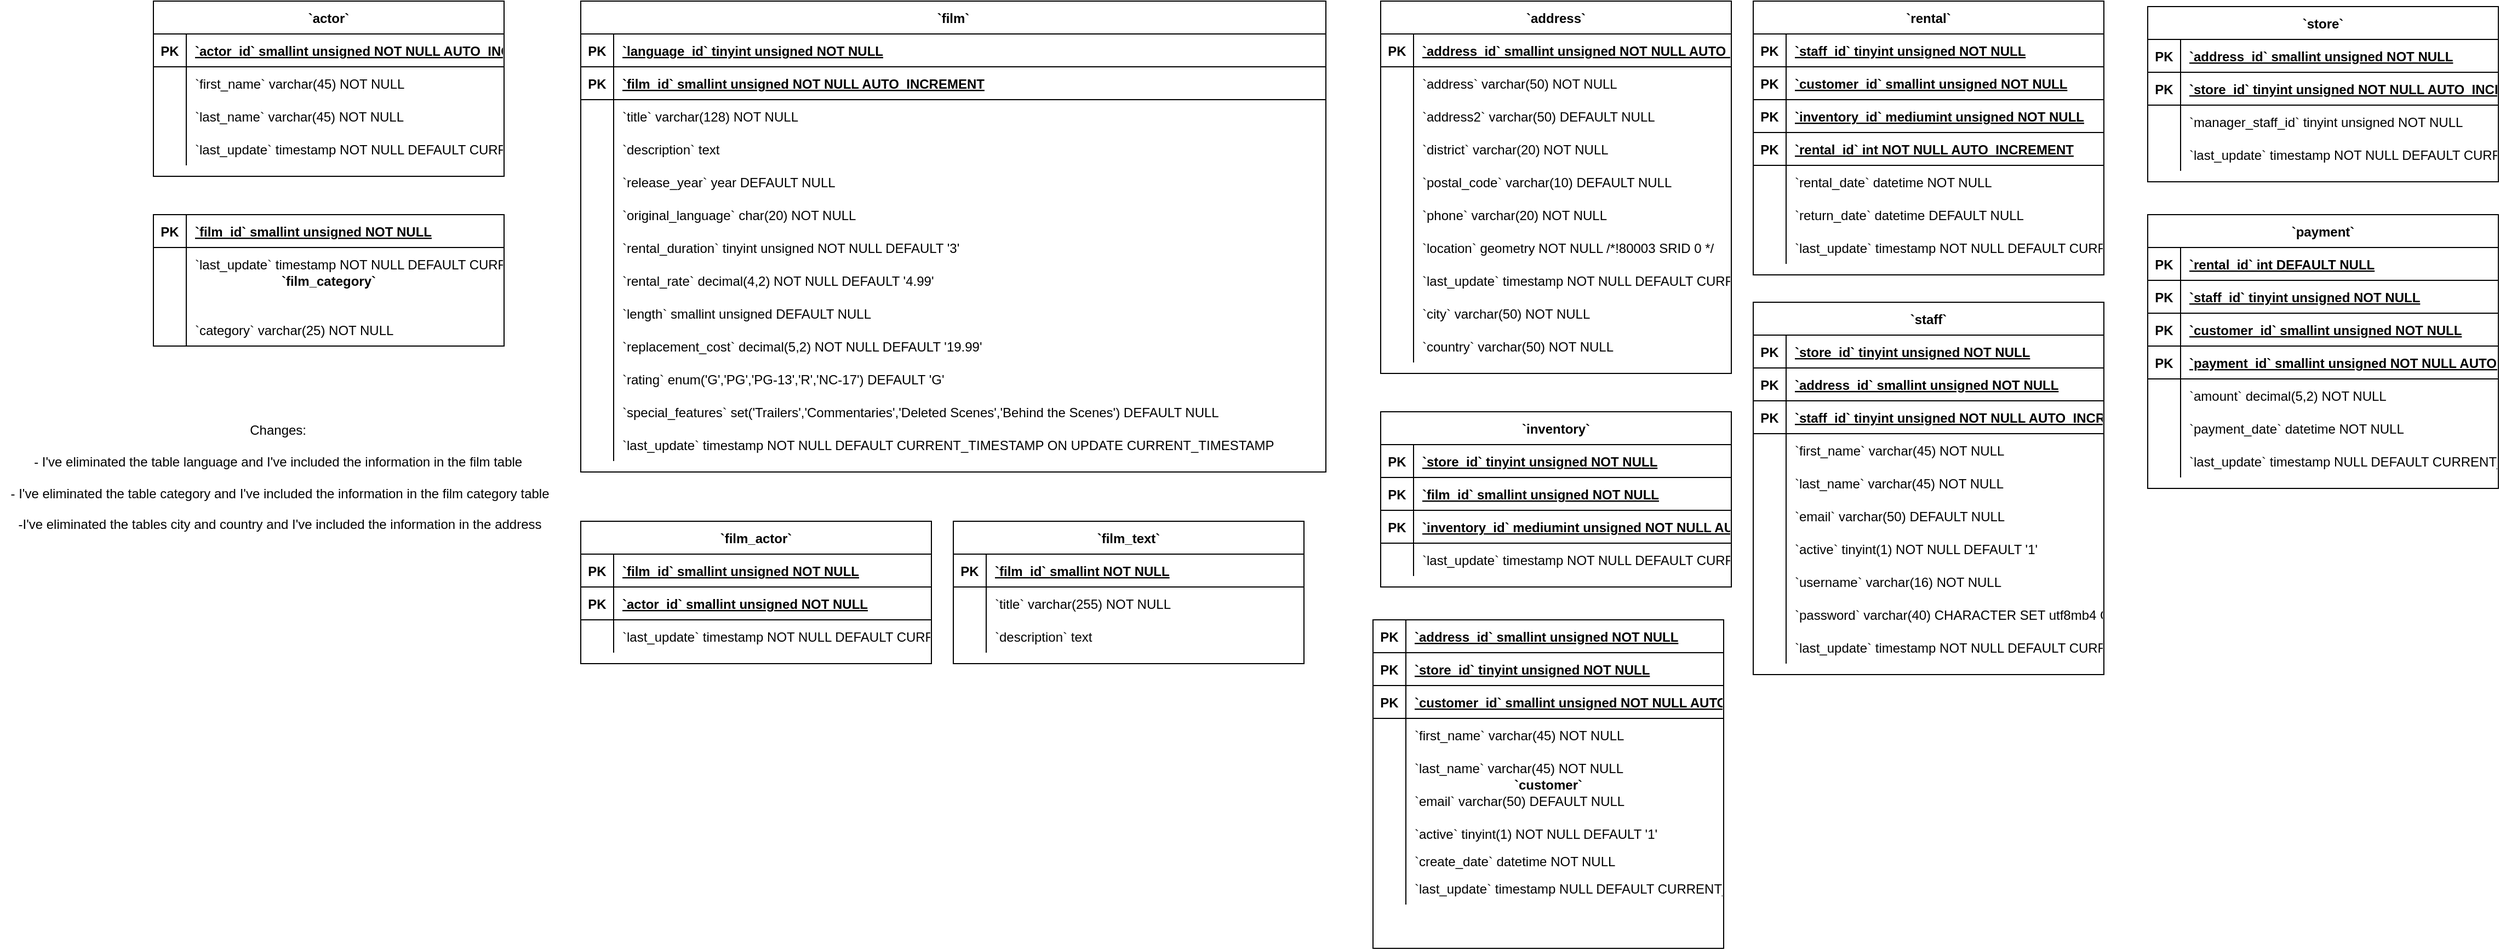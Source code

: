 <mxfile version="16.5.1" type="device"><diagram id="D9gTV0WDSgg9uwhoCdqd" name="Page-1"><mxGraphModel dx="4515" dy="519" grid="1" gridSize="10" guides="1" tooltips="1" connect="1" arrows="1" fold="1" page="1" pageScale="1" pageWidth="827" pageHeight="1169" math="0" shadow="0"><root><mxCell id="0"/><mxCell id="1" parent="0"/><mxCell id="_8u_Caa7d43Gw_bVHrtq-1" value="`actor`" style="shape=table;startSize=30;container=1;collapsible=1;childLayout=tableLayout;fixedRows=1;rowLines=0;fontStyle=1;align=center;resizeLast=1;" vertex="1" parent="1"><mxGeometry x="-3180" y="15" width="320" height="160" as="geometry"/></mxCell><mxCell id="_8u_Caa7d43Gw_bVHrtq-2" value="" style="shape=tableRow;horizontal=0;startSize=0;swimlaneHead=0;swimlaneBody=0;fillColor=none;collapsible=0;dropTarget=0;points=[[0,0.5],[1,0.5]];portConstraint=eastwest;top=0;left=0;right=0;bottom=1;" vertex="1" parent="_8u_Caa7d43Gw_bVHrtq-1"><mxGeometry y="30" width="320" height="30" as="geometry"/></mxCell><mxCell id="_8u_Caa7d43Gw_bVHrtq-3" value="PK" style="shape=partialRectangle;overflow=hidden;connectable=0;fillColor=none;top=0;left=0;bottom=0;right=0;fontStyle=1;" vertex="1" parent="_8u_Caa7d43Gw_bVHrtq-2"><mxGeometry width="30" height="30" as="geometry"><mxRectangle width="30" height="30" as="alternateBounds"/></mxGeometry></mxCell><mxCell id="_8u_Caa7d43Gw_bVHrtq-4" value="`actor_id` smallint unsigned NOT NULL AUTO_INCREMENT" style="shape=partialRectangle;overflow=hidden;connectable=0;fillColor=none;align=left;top=0;left=0;bottom=0;right=0;spacingLeft=6;fontStyle=5;" vertex="1" parent="_8u_Caa7d43Gw_bVHrtq-2"><mxGeometry x="30" width="290" height="30" as="geometry"><mxRectangle width="290" height="30" as="alternateBounds"/></mxGeometry></mxCell><mxCell id="_8u_Caa7d43Gw_bVHrtq-5" value="" style="shape=tableRow;horizontal=0;startSize=0;swimlaneHead=0;swimlaneBody=0;fillColor=none;collapsible=0;dropTarget=0;points=[[0,0.5],[1,0.5]];portConstraint=eastwest;top=0;left=0;right=0;bottom=0;" vertex="1" parent="_8u_Caa7d43Gw_bVHrtq-1"><mxGeometry y="60" width="320" height="30" as="geometry"/></mxCell><mxCell id="_8u_Caa7d43Gw_bVHrtq-6" value="" style="shape=partialRectangle;overflow=hidden;connectable=0;fillColor=none;top=0;left=0;bottom=0;right=0;" vertex="1" parent="_8u_Caa7d43Gw_bVHrtq-5"><mxGeometry width="30" height="30" as="geometry"><mxRectangle width="30" height="30" as="alternateBounds"/></mxGeometry></mxCell><mxCell id="_8u_Caa7d43Gw_bVHrtq-7" value="`first_name` varchar(45) NOT NULL" style="shape=partialRectangle;overflow=hidden;connectable=0;fillColor=none;align=left;top=0;left=0;bottom=0;right=0;spacingLeft=6;" vertex="1" parent="_8u_Caa7d43Gw_bVHrtq-5"><mxGeometry x="30" width="290" height="30" as="geometry"><mxRectangle width="290" height="30" as="alternateBounds"/></mxGeometry></mxCell><mxCell id="_8u_Caa7d43Gw_bVHrtq-8" value="" style="shape=tableRow;horizontal=0;startSize=0;swimlaneHead=0;swimlaneBody=0;fillColor=none;collapsible=0;dropTarget=0;points=[[0,0.5],[1,0.5]];portConstraint=eastwest;top=0;left=0;right=0;bottom=0;" vertex="1" parent="_8u_Caa7d43Gw_bVHrtq-1"><mxGeometry y="90" width="320" height="30" as="geometry"/></mxCell><mxCell id="_8u_Caa7d43Gw_bVHrtq-9" value="" style="shape=partialRectangle;overflow=hidden;connectable=0;fillColor=none;top=0;left=0;bottom=0;right=0;" vertex="1" parent="_8u_Caa7d43Gw_bVHrtq-8"><mxGeometry width="30" height="30" as="geometry"><mxRectangle width="30" height="30" as="alternateBounds"/></mxGeometry></mxCell><mxCell id="_8u_Caa7d43Gw_bVHrtq-10" value="`last_name` varchar(45) NOT NULL" style="shape=partialRectangle;overflow=hidden;connectable=0;fillColor=none;align=left;top=0;left=0;bottom=0;right=0;spacingLeft=6;" vertex="1" parent="_8u_Caa7d43Gw_bVHrtq-8"><mxGeometry x="30" width="290" height="30" as="geometry"><mxRectangle width="290" height="30" as="alternateBounds"/></mxGeometry></mxCell><mxCell id="_8u_Caa7d43Gw_bVHrtq-11" value="" style="shape=tableRow;horizontal=0;startSize=0;swimlaneHead=0;swimlaneBody=0;fillColor=none;collapsible=0;dropTarget=0;points=[[0,0.5],[1,0.5]];portConstraint=eastwest;top=0;left=0;right=0;bottom=0;" vertex="1" parent="_8u_Caa7d43Gw_bVHrtq-1"><mxGeometry y="120" width="320" height="30" as="geometry"/></mxCell><mxCell id="_8u_Caa7d43Gw_bVHrtq-12" value="" style="shape=partialRectangle;overflow=hidden;connectable=0;fillColor=none;top=0;left=0;bottom=0;right=0;" vertex="1" parent="_8u_Caa7d43Gw_bVHrtq-11"><mxGeometry width="30" height="30" as="geometry"><mxRectangle width="30" height="30" as="alternateBounds"/></mxGeometry></mxCell><mxCell id="_8u_Caa7d43Gw_bVHrtq-13" value="`last_update` timestamp NOT NULL DEFAULT CURRENT_TIMESTAMP ON UPDATE CURRENT_TIMESTAMP" style="shape=partialRectangle;overflow=hidden;connectable=0;fillColor=none;align=left;top=0;left=0;bottom=0;right=0;spacingLeft=6;" vertex="1" parent="_8u_Caa7d43Gw_bVHrtq-11"><mxGeometry x="30" width="290" height="30" as="geometry"><mxRectangle width="290" height="30" as="alternateBounds"/></mxGeometry></mxCell><mxCell id="_8u_Caa7d43Gw_bVHrtq-17" value="`address`" style="shape=table;startSize=30;container=1;collapsible=1;childLayout=tableLayout;fixedRows=1;rowLines=0;fontStyle=1;align=center;resizeLast=1;" vertex="1" parent="1"><mxGeometry x="-2060" y="15" width="320" height="340" as="geometry"><mxRectangle x="-2400" y="15" width="90" height="30" as="alternateBounds"/></mxGeometry></mxCell><mxCell id="_8u_Caa7d43Gw_bVHrtq-21" value="" style="shape=tableRow;horizontal=0;startSize=0;swimlaneHead=0;swimlaneBody=0;fillColor=none;collapsible=0;dropTarget=0;points=[[0,0.5],[1,0.5]];portConstraint=eastwest;top=0;left=0;right=0;bottom=1;" vertex="1" parent="_8u_Caa7d43Gw_bVHrtq-17"><mxGeometry y="30" width="320" height="30" as="geometry"/></mxCell><mxCell id="_8u_Caa7d43Gw_bVHrtq-22" value="PK" style="shape=partialRectangle;overflow=hidden;connectable=0;fillColor=none;top=0;left=0;bottom=0;right=0;fontStyle=1;" vertex="1" parent="_8u_Caa7d43Gw_bVHrtq-21"><mxGeometry width="30" height="30" as="geometry"><mxRectangle width="30" height="30" as="alternateBounds"/></mxGeometry></mxCell><mxCell id="_8u_Caa7d43Gw_bVHrtq-23" value="`address_id` smallint unsigned NOT NULL AUTO_INCREMENT" style="shape=partialRectangle;overflow=hidden;connectable=0;fillColor=none;align=left;top=0;left=0;bottom=0;right=0;spacingLeft=6;fontStyle=5;" vertex="1" parent="_8u_Caa7d43Gw_bVHrtq-21"><mxGeometry x="30" width="290" height="30" as="geometry"><mxRectangle width="290" height="30" as="alternateBounds"/></mxGeometry></mxCell><mxCell id="_8u_Caa7d43Gw_bVHrtq-24" value="" style="shape=tableRow;horizontal=0;startSize=0;swimlaneHead=0;swimlaneBody=0;fillColor=none;collapsible=0;dropTarget=0;points=[[0,0.5],[1,0.5]];portConstraint=eastwest;top=0;left=0;right=0;bottom=0;" vertex="1" parent="_8u_Caa7d43Gw_bVHrtq-17"><mxGeometry y="60" width="320" height="30" as="geometry"/></mxCell><mxCell id="_8u_Caa7d43Gw_bVHrtq-25" value="" style="shape=partialRectangle;overflow=hidden;connectable=0;fillColor=none;top=0;left=0;bottom=0;right=0;" vertex="1" parent="_8u_Caa7d43Gw_bVHrtq-24"><mxGeometry width="30" height="30" as="geometry"><mxRectangle width="30" height="30" as="alternateBounds"/></mxGeometry></mxCell><mxCell id="_8u_Caa7d43Gw_bVHrtq-26" value="`address` varchar(50) NOT NULL" style="shape=partialRectangle;overflow=hidden;connectable=0;fillColor=none;align=left;top=0;left=0;bottom=0;right=0;spacingLeft=6;" vertex="1" parent="_8u_Caa7d43Gw_bVHrtq-24"><mxGeometry x="30" width="290" height="30" as="geometry"><mxRectangle width="290" height="30" as="alternateBounds"/></mxGeometry></mxCell><mxCell id="_8u_Caa7d43Gw_bVHrtq-27" value="" style="shape=tableRow;horizontal=0;startSize=0;swimlaneHead=0;swimlaneBody=0;fillColor=none;collapsible=0;dropTarget=0;points=[[0,0.5],[1,0.5]];portConstraint=eastwest;top=0;left=0;right=0;bottom=0;" vertex="1" parent="_8u_Caa7d43Gw_bVHrtq-17"><mxGeometry y="90" width="320" height="30" as="geometry"/></mxCell><mxCell id="_8u_Caa7d43Gw_bVHrtq-28" value="" style="shape=partialRectangle;overflow=hidden;connectable=0;fillColor=none;top=0;left=0;bottom=0;right=0;" vertex="1" parent="_8u_Caa7d43Gw_bVHrtq-27"><mxGeometry width="30" height="30" as="geometry"><mxRectangle width="30" height="30" as="alternateBounds"/></mxGeometry></mxCell><mxCell id="_8u_Caa7d43Gw_bVHrtq-29" value="`address2` varchar(50) DEFAULT NULL" style="shape=partialRectangle;overflow=hidden;connectable=0;fillColor=none;align=left;top=0;left=0;bottom=0;right=0;spacingLeft=6;" vertex="1" parent="_8u_Caa7d43Gw_bVHrtq-27"><mxGeometry x="30" width="290" height="30" as="geometry"><mxRectangle width="290" height="30" as="alternateBounds"/></mxGeometry></mxCell><mxCell id="_8u_Caa7d43Gw_bVHrtq-30" value="" style="shape=tableRow;horizontal=0;startSize=0;swimlaneHead=0;swimlaneBody=0;fillColor=none;collapsible=0;dropTarget=0;points=[[0,0.5],[1,0.5]];portConstraint=eastwest;top=0;left=0;right=0;bottom=0;" vertex="1" parent="_8u_Caa7d43Gw_bVHrtq-17"><mxGeometry y="120" width="320" height="30" as="geometry"/></mxCell><mxCell id="_8u_Caa7d43Gw_bVHrtq-31" value="" style="shape=partialRectangle;overflow=hidden;connectable=0;fillColor=none;top=0;left=0;bottom=0;right=0;" vertex="1" parent="_8u_Caa7d43Gw_bVHrtq-30"><mxGeometry width="30" height="30" as="geometry"><mxRectangle width="30" height="30" as="alternateBounds"/></mxGeometry></mxCell><mxCell id="_8u_Caa7d43Gw_bVHrtq-32" value="`district` varchar(20) NOT NULL" style="shape=partialRectangle;overflow=hidden;connectable=0;fillColor=none;align=left;top=0;left=0;bottom=0;right=0;spacingLeft=6;" vertex="1" parent="_8u_Caa7d43Gw_bVHrtq-30"><mxGeometry x="30" width="290" height="30" as="geometry"><mxRectangle width="290" height="30" as="alternateBounds"/></mxGeometry></mxCell><mxCell id="_8u_Caa7d43Gw_bVHrtq-33" value="" style="shape=tableRow;horizontal=0;startSize=0;swimlaneHead=0;swimlaneBody=0;fillColor=none;collapsible=0;dropTarget=0;points=[[0,0.5],[1,0.5]];portConstraint=eastwest;top=0;left=0;right=0;bottom=0;" vertex="1" parent="_8u_Caa7d43Gw_bVHrtq-17"><mxGeometry y="150" width="320" height="30" as="geometry"/></mxCell><mxCell id="_8u_Caa7d43Gw_bVHrtq-34" value="" style="shape=partialRectangle;overflow=hidden;connectable=0;fillColor=none;top=0;left=0;bottom=0;right=0;" vertex="1" parent="_8u_Caa7d43Gw_bVHrtq-33"><mxGeometry width="30" height="30" as="geometry"><mxRectangle width="30" height="30" as="alternateBounds"/></mxGeometry></mxCell><mxCell id="_8u_Caa7d43Gw_bVHrtq-35" value="`postal_code` varchar(10) DEFAULT NULL" style="shape=partialRectangle;overflow=hidden;connectable=0;fillColor=none;align=left;top=0;left=0;bottom=0;right=0;spacingLeft=6;" vertex="1" parent="_8u_Caa7d43Gw_bVHrtq-33"><mxGeometry x="30" width="290" height="30" as="geometry"><mxRectangle width="290" height="30" as="alternateBounds"/></mxGeometry></mxCell><mxCell id="_8u_Caa7d43Gw_bVHrtq-36" value="" style="shape=tableRow;horizontal=0;startSize=0;swimlaneHead=0;swimlaneBody=0;fillColor=none;collapsible=0;dropTarget=0;points=[[0,0.5],[1,0.5]];portConstraint=eastwest;top=0;left=0;right=0;bottom=0;" vertex="1" parent="_8u_Caa7d43Gw_bVHrtq-17"><mxGeometry y="180" width="320" height="30" as="geometry"/></mxCell><mxCell id="_8u_Caa7d43Gw_bVHrtq-37" value="" style="shape=partialRectangle;overflow=hidden;connectable=0;fillColor=none;top=0;left=0;bottom=0;right=0;" vertex="1" parent="_8u_Caa7d43Gw_bVHrtq-36"><mxGeometry width="30" height="30" as="geometry"><mxRectangle width="30" height="30" as="alternateBounds"/></mxGeometry></mxCell><mxCell id="_8u_Caa7d43Gw_bVHrtq-38" value="`phone` varchar(20) NOT NULL" style="shape=partialRectangle;overflow=hidden;connectable=0;fillColor=none;align=left;top=0;left=0;bottom=0;right=0;spacingLeft=6;" vertex="1" parent="_8u_Caa7d43Gw_bVHrtq-36"><mxGeometry x="30" width="290" height="30" as="geometry"><mxRectangle width="290" height="30" as="alternateBounds"/></mxGeometry></mxCell><mxCell id="_8u_Caa7d43Gw_bVHrtq-39" value="" style="shape=tableRow;horizontal=0;startSize=0;swimlaneHead=0;swimlaneBody=0;fillColor=none;collapsible=0;dropTarget=0;points=[[0,0.5],[1,0.5]];portConstraint=eastwest;top=0;left=0;right=0;bottom=0;" vertex="1" parent="_8u_Caa7d43Gw_bVHrtq-17"><mxGeometry y="210" width="320" height="30" as="geometry"/></mxCell><mxCell id="_8u_Caa7d43Gw_bVHrtq-40" value="" style="shape=partialRectangle;overflow=hidden;connectable=0;fillColor=none;top=0;left=0;bottom=0;right=0;" vertex="1" parent="_8u_Caa7d43Gw_bVHrtq-39"><mxGeometry width="30" height="30" as="geometry"><mxRectangle width="30" height="30" as="alternateBounds"/></mxGeometry></mxCell><mxCell id="_8u_Caa7d43Gw_bVHrtq-41" value="`location` geometry NOT NULL /*!80003 SRID 0 */" style="shape=partialRectangle;overflow=hidden;connectable=0;fillColor=none;align=left;top=0;left=0;bottom=0;right=0;spacingLeft=6;" vertex="1" parent="_8u_Caa7d43Gw_bVHrtq-39"><mxGeometry x="30" width="290" height="30" as="geometry"><mxRectangle width="290" height="30" as="alternateBounds"/></mxGeometry></mxCell><mxCell id="_8u_Caa7d43Gw_bVHrtq-42" value="" style="shape=tableRow;horizontal=0;startSize=0;swimlaneHead=0;swimlaneBody=0;fillColor=none;collapsible=0;dropTarget=0;points=[[0,0.5],[1,0.5]];portConstraint=eastwest;top=0;left=0;right=0;bottom=0;" vertex="1" parent="_8u_Caa7d43Gw_bVHrtq-17"><mxGeometry y="240" width="320" height="30" as="geometry"/></mxCell><mxCell id="_8u_Caa7d43Gw_bVHrtq-43" value="" style="shape=partialRectangle;overflow=hidden;connectable=0;fillColor=none;top=0;left=0;bottom=0;right=0;" vertex="1" parent="_8u_Caa7d43Gw_bVHrtq-42"><mxGeometry width="30" height="30" as="geometry"><mxRectangle width="30" height="30" as="alternateBounds"/></mxGeometry></mxCell><mxCell id="_8u_Caa7d43Gw_bVHrtq-44" value="`last_update` timestamp NOT NULL DEFAULT CURRENT_TIMESTAMP ON UPDATE CURRENT_TIMESTAMP" style="shape=partialRectangle;overflow=hidden;connectable=0;fillColor=none;align=left;top=0;left=0;bottom=0;right=0;spacingLeft=6;" vertex="1" parent="_8u_Caa7d43Gw_bVHrtq-42"><mxGeometry x="30" width="290" height="30" as="geometry"><mxRectangle width="290" height="30" as="alternateBounds"/></mxGeometry></mxCell><mxCell id="_8u_Caa7d43Gw_bVHrtq-45" value="" style="shape=tableRow;horizontal=0;startSize=0;swimlaneHead=0;swimlaneBody=0;fillColor=none;collapsible=0;dropTarget=0;points=[[0,0.5],[1,0.5]];portConstraint=eastwest;top=0;left=0;right=0;bottom=0;" vertex="1" parent="_8u_Caa7d43Gw_bVHrtq-17"><mxGeometry y="270" width="320" height="30" as="geometry"/></mxCell><mxCell id="_8u_Caa7d43Gw_bVHrtq-46" value="" style="shape=partialRectangle;overflow=hidden;connectable=0;fillColor=none;top=0;left=0;bottom=0;right=0;" vertex="1" parent="_8u_Caa7d43Gw_bVHrtq-45"><mxGeometry width="30" height="30" as="geometry"><mxRectangle width="30" height="30" as="alternateBounds"/></mxGeometry></mxCell><mxCell id="_8u_Caa7d43Gw_bVHrtq-47" value="`city` varchar(50) NOT NULL" style="shape=partialRectangle;overflow=hidden;connectable=0;fillColor=none;align=left;top=0;left=0;bottom=0;right=0;spacingLeft=6;" vertex="1" parent="_8u_Caa7d43Gw_bVHrtq-45"><mxGeometry x="30" width="290" height="30" as="geometry"><mxRectangle width="290" height="30" as="alternateBounds"/></mxGeometry></mxCell><mxCell id="_8u_Caa7d43Gw_bVHrtq-48" value="" style="shape=tableRow;horizontal=0;startSize=0;swimlaneHead=0;swimlaneBody=0;fillColor=none;collapsible=0;dropTarget=0;points=[[0,0.5],[1,0.5]];portConstraint=eastwest;top=0;left=0;right=0;bottom=0;" vertex="1" parent="_8u_Caa7d43Gw_bVHrtq-17"><mxGeometry y="300" width="320" height="30" as="geometry"/></mxCell><mxCell id="_8u_Caa7d43Gw_bVHrtq-49" value="" style="shape=partialRectangle;overflow=hidden;connectable=0;fillColor=none;top=0;left=0;bottom=0;right=0;" vertex="1" parent="_8u_Caa7d43Gw_bVHrtq-48"><mxGeometry width="30" height="30" as="geometry"><mxRectangle width="30" height="30" as="alternateBounds"/></mxGeometry></mxCell><mxCell id="_8u_Caa7d43Gw_bVHrtq-50" value="`country` varchar(50) NOT NULL" style="shape=partialRectangle;overflow=hidden;connectable=0;fillColor=none;align=left;top=0;left=0;bottom=0;right=0;spacingLeft=6;" vertex="1" parent="_8u_Caa7d43Gw_bVHrtq-48"><mxGeometry x="30" width="290" height="30" as="geometry"><mxRectangle width="290" height="30" as="alternateBounds"/></mxGeometry></mxCell><mxCell id="_8u_Caa7d43Gw_bVHrtq-93" value="`customer`" style="shape=table;startSize=0;container=1;collapsible=1;childLayout=tableLayout;fixedRows=1;rowLines=0;fontStyle=1;align=center;resizeLast=1;" vertex="1" parent="1"><mxGeometry x="-2067" y="580" width="320" height="300" as="geometry"><mxRectangle x="-2060" y="760" width="90" height="30" as="alternateBounds"/></mxGeometry></mxCell><mxCell id="_8u_Caa7d43Gw_bVHrtq-94" value="" style="shape=tableRow;horizontal=0;startSize=0;swimlaneHead=0;swimlaneBody=0;fillColor=none;collapsible=0;dropTarget=0;points=[[0,0.5],[1,0.5]];portConstraint=eastwest;top=0;left=0;right=0;bottom=1;" vertex="1" parent="_8u_Caa7d43Gw_bVHrtq-93"><mxGeometry width="320" height="30" as="geometry"/></mxCell><mxCell id="_8u_Caa7d43Gw_bVHrtq-95" value="PK" style="shape=partialRectangle;overflow=hidden;connectable=0;fillColor=none;top=0;left=0;bottom=0;right=0;fontStyle=1;" vertex="1" parent="_8u_Caa7d43Gw_bVHrtq-94"><mxGeometry width="30" height="30" as="geometry"><mxRectangle width="30" height="30" as="alternateBounds"/></mxGeometry></mxCell><mxCell id="_8u_Caa7d43Gw_bVHrtq-96" value="`address_id` smallint unsigned NOT NULL" style="shape=partialRectangle;overflow=hidden;connectable=0;fillColor=none;align=left;top=0;left=0;bottom=0;right=0;spacingLeft=6;fontStyle=5;" vertex="1" parent="_8u_Caa7d43Gw_bVHrtq-94"><mxGeometry x="30" width="290" height="30" as="geometry"><mxRectangle width="290" height="30" as="alternateBounds"/></mxGeometry></mxCell><mxCell id="_8u_Caa7d43Gw_bVHrtq-97" value="" style="shape=tableRow;horizontal=0;startSize=0;swimlaneHead=0;swimlaneBody=0;fillColor=none;collapsible=0;dropTarget=0;points=[[0,0.5],[1,0.5]];portConstraint=eastwest;top=0;left=0;right=0;bottom=1;" vertex="1" parent="_8u_Caa7d43Gw_bVHrtq-93"><mxGeometry y="30" width="320" height="30" as="geometry"/></mxCell><mxCell id="_8u_Caa7d43Gw_bVHrtq-98" value="PK" style="shape=partialRectangle;overflow=hidden;connectable=0;fillColor=none;top=0;left=0;bottom=0;right=0;fontStyle=1;" vertex="1" parent="_8u_Caa7d43Gw_bVHrtq-97"><mxGeometry width="30" height="30" as="geometry"><mxRectangle width="30" height="30" as="alternateBounds"/></mxGeometry></mxCell><mxCell id="_8u_Caa7d43Gw_bVHrtq-99" value="`store_id` tinyint unsigned NOT NULL" style="shape=partialRectangle;overflow=hidden;connectable=0;fillColor=none;align=left;top=0;left=0;bottom=0;right=0;spacingLeft=6;fontStyle=5;" vertex="1" parent="_8u_Caa7d43Gw_bVHrtq-97"><mxGeometry x="30" width="290" height="30" as="geometry"><mxRectangle width="290" height="30" as="alternateBounds"/></mxGeometry></mxCell><mxCell id="_8u_Caa7d43Gw_bVHrtq-100" value="" style="shape=tableRow;horizontal=0;startSize=0;swimlaneHead=0;swimlaneBody=0;fillColor=none;collapsible=0;dropTarget=0;points=[[0,0.5],[1,0.5]];portConstraint=eastwest;top=0;left=0;right=0;bottom=1;" vertex="1" parent="_8u_Caa7d43Gw_bVHrtq-93"><mxGeometry y="60" width="320" height="30" as="geometry"/></mxCell><mxCell id="_8u_Caa7d43Gw_bVHrtq-101" value="PK" style="shape=partialRectangle;overflow=hidden;connectable=0;fillColor=none;top=0;left=0;bottom=0;right=0;fontStyle=1;" vertex="1" parent="_8u_Caa7d43Gw_bVHrtq-100"><mxGeometry width="30" height="30" as="geometry"><mxRectangle width="30" height="30" as="alternateBounds"/></mxGeometry></mxCell><mxCell id="_8u_Caa7d43Gw_bVHrtq-102" value="`customer_id` smallint unsigned NOT NULL AUTO_INCREMENT" style="shape=partialRectangle;overflow=hidden;connectable=0;fillColor=none;align=left;top=0;left=0;bottom=0;right=0;spacingLeft=6;fontStyle=5;" vertex="1" parent="_8u_Caa7d43Gw_bVHrtq-100"><mxGeometry x="30" width="290" height="30" as="geometry"><mxRectangle width="290" height="30" as="alternateBounds"/></mxGeometry></mxCell><mxCell id="_8u_Caa7d43Gw_bVHrtq-103" value="" style="shape=tableRow;horizontal=0;startSize=0;swimlaneHead=0;swimlaneBody=0;fillColor=none;collapsible=0;dropTarget=0;points=[[0,0.5],[1,0.5]];portConstraint=eastwest;top=0;left=0;right=0;bottom=0;" vertex="1" parent="_8u_Caa7d43Gw_bVHrtq-93"><mxGeometry y="90" width="320" height="30" as="geometry"/></mxCell><mxCell id="_8u_Caa7d43Gw_bVHrtq-104" value="" style="shape=partialRectangle;overflow=hidden;connectable=0;fillColor=none;top=0;left=0;bottom=0;right=0;" vertex="1" parent="_8u_Caa7d43Gw_bVHrtq-103"><mxGeometry width="30" height="30" as="geometry"><mxRectangle width="30" height="30" as="alternateBounds"/></mxGeometry></mxCell><mxCell id="_8u_Caa7d43Gw_bVHrtq-105" value="`first_name` varchar(45) NOT NULL" style="shape=partialRectangle;overflow=hidden;connectable=0;fillColor=none;align=left;top=0;left=0;bottom=0;right=0;spacingLeft=6;" vertex="1" parent="_8u_Caa7d43Gw_bVHrtq-103"><mxGeometry x="30" width="290" height="30" as="geometry"><mxRectangle width="290" height="30" as="alternateBounds"/></mxGeometry></mxCell><mxCell id="_8u_Caa7d43Gw_bVHrtq-106" value="" style="shape=tableRow;horizontal=0;startSize=0;swimlaneHead=0;swimlaneBody=0;fillColor=none;collapsible=0;dropTarget=0;points=[[0,0.5],[1,0.5]];portConstraint=eastwest;top=0;left=0;right=0;bottom=0;" vertex="1" parent="_8u_Caa7d43Gw_bVHrtq-93"><mxGeometry y="120" width="320" height="30" as="geometry"/></mxCell><mxCell id="_8u_Caa7d43Gw_bVHrtq-107" value="" style="shape=partialRectangle;overflow=hidden;connectable=0;fillColor=none;top=0;left=0;bottom=0;right=0;" vertex="1" parent="_8u_Caa7d43Gw_bVHrtq-106"><mxGeometry width="30" height="30" as="geometry"><mxRectangle width="30" height="30" as="alternateBounds"/></mxGeometry></mxCell><mxCell id="_8u_Caa7d43Gw_bVHrtq-108" value="`last_name` varchar(45) NOT NULL" style="shape=partialRectangle;overflow=hidden;connectable=0;fillColor=none;align=left;top=0;left=0;bottom=0;right=0;spacingLeft=6;" vertex="1" parent="_8u_Caa7d43Gw_bVHrtq-106"><mxGeometry x="30" width="290" height="30" as="geometry"><mxRectangle width="290" height="30" as="alternateBounds"/></mxGeometry></mxCell><mxCell id="_8u_Caa7d43Gw_bVHrtq-109" value="" style="shape=tableRow;horizontal=0;startSize=0;swimlaneHead=0;swimlaneBody=0;fillColor=none;collapsible=0;dropTarget=0;points=[[0,0.5],[1,0.5]];portConstraint=eastwest;top=0;left=0;right=0;bottom=0;" vertex="1" parent="_8u_Caa7d43Gw_bVHrtq-93"><mxGeometry y="150" width="320" height="30" as="geometry"/></mxCell><mxCell id="_8u_Caa7d43Gw_bVHrtq-110" value="" style="shape=partialRectangle;overflow=hidden;connectable=0;fillColor=none;top=0;left=0;bottom=0;right=0;" vertex="1" parent="_8u_Caa7d43Gw_bVHrtq-109"><mxGeometry width="30" height="30" as="geometry"><mxRectangle width="30" height="30" as="alternateBounds"/></mxGeometry></mxCell><mxCell id="_8u_Caa7d43Gw_bVHrtq-111" value="`email` varchar(50) DEFAULT NULL" style="shape=partialRectangle;overflow=hidden;connectable=0;fillColor=none;align=left;top=0;left=0;bottom=0;right=0;spacingLeft=6;" vertex="1" parent="_8u_Caa7d43Gw_bVHrtq-109"><mxGeometry x="30" width="290" height="30" as="geometry"><mxRectangle width="290" height="30" as="alternateBounds"/></mxGeometry></mxCell><mxCell id="_8u_Caa7d43Gw_bVHrtq-112" value="" style="shape=tableRow;horizontal=0;startSize=0;swimlaneHead=0;swimlaneBody=0;fillColor=none;collapsible=0;dropTarget=0;points=[[0,0.5],[1,0.5]];portConstraint=eastwest;top=0;left=0;right=0;bottom=0;" vertex="1" parent="_8u_Caa7d43Gw_bVHrtq-93"><mxGeometry y="180" width="320" height="30" as="geometry"/></mxCell><mxCell id="_8u_Caa7d43Gw_bVHrtq-113" value="" style="shape=partialRectangle;overflow=hidden;connectable=0;fillColor=none;top=0;left=0;bottom=0;right=0;" vertex="1" parent="_8u_Caa7d43Gw_bVHrtq-112"><mxGeometry width="30" height="30" as="geometry"><mxRectangle width="30" height="30" as="alternateBounds"/></mxGeometry></mxCell><mxCell id="_8u_Caa7d43Gw_bVHrtq-114" value="`active` tinyint(1) NOT NULL DEFAULT '1'" style="shape=partialRectangle;overflow=hidden;connectable=0;fillColor=none;align=left;top=0;left=0;bottom=0;right=0;spacingLeft=6;" vertex="1" parent="_8u_Caa7d43Gw_bVHrtq-112"><mxGeometry x="30" width="290" height="30" as="geometry"><mxRectangle width="290" height="30" as="alternateBounds"/></mxGeometry></mxCell><mxCell id="_8u_Caa7d43Gw_bVHrtq-115" value="" style="shape=tableRow;horizontal=0;startSize=0;swimlaneHead=0;swimlaneBody=0;fillColor=none;collapsible=0;dropTarget=0;points=[[0,0.5],[1,0.5]];portConstraint=eastwest;top=0;left=0;right=0;bottom=0;" vertex="1" parent="_8u_Caa7d43Gw_bVHrtq-93"><mxGeometry y="210" width="320" height="20" as="geometry"/></mxCell><mxCell id="_8u_Caa7d43Gw_bVHrtq-116" value="" style="shape=partialRectangle;overflow=hidden;connectable=0;fillColor=none;top=0;left=0;bottom=0;right=0;" vertex="1" parent="_8u_Caa7d43Gw_bVHrtq-115"><mxGeometry width="30" height="20" as="geometry"><mxRectangle width="30" height="20" as="alternateBounds"/></mxGeometry></mxCell><mxCell id="_8u_Caa7d43Gw_bVHrtq-117" value="`create_date` datetime NOT NULL" style="shape=partialRectangle;overflow=hidden;connectable=0;fillColor=none;align=left;top=0;left=0;bottom=0;right=0;spacingLeft=6;" vertex="1" parent="_8u_Caa7d43Gw_bVHrtq-115"><mxGeometry x="30" width="290" height="20" as="geometry"><mxRectangle width="290" height="20" as="alternateBounds"/></mxGeometry></mxCell><mxCell id="_8u_Caa7d43Gw_bVHrtq-118" value="" style="shape=tableRow;horizontal=0;startSize=0;swimlaneHead=0;swimlaneBody=0;fillColor=none;collapsible=0;dropTarget=0;points=[[0,0.5],[1,0.5]];portConstraint=eastwest;top=0;left=0;right=0;bottom=0;" vertex="1" parent="_8u_Caa7d43Gw_bVHrtq-93"><mxGeometry y="230" width="320" height="30" as="geometry"/></mxCell><mxCell id="_8u_Caa7d43Gw_bVHrtq-119" value="" style="shape=partialRectangle;overflow=hidden;connectable=0;fillColor=none;top=0;left=0;bottom=0;right=0;" vertex="1" parent="_8u_Caa7d43Gw_bVHrtq-118"><mxGeometry width="30" height="30" as="geometry"><mxRectangle width="30" height="30" as="alternateBounds"/></mxGeometry></mxCell><mxCell id="_8u_Caa7d43Gw_bVHrtq-120" value="`last_update` timestamp NULL DEFAULT CURRENT_TIMESTAMP ON UPDATE CURRENT_TIMESTAMP" style="shape=partialRectangle;overflow=hidden;connectable=0;fillColor=none;align=left;top=0;left=0;bottom=0;right=0;spacingLeft=6;" vertex="1" parent="_8u_Caa7d43Gw_bVHrtq-118"><mxGeometry x="30" width="290" height="30" as="geometry"><mxRectangle width="290" height="30" as="alternateBounds"/></mxGeometry></mxCell><mxCell id="_8u_Caa7d43Gw_bVHrtq-152" value="`film`" style="shape=table;startSize=30;container=1;collapsible=1;childLayout=tableLayout;fixedRows=1;rowLines=0;fontStyle=1;align=center;resizeLast=1;" vertex="1" parent="1"><mxGeometry x="-2790" y="15" width="680" height="430" as="geometry"/></mxCell><mxCell id="_8u_Caa7d43Gw_bVHrtq-153" value="" style="shape=tableRow;horizontal=0;startSize=0;swimlaneHead=0;swimlaneBody=0;fillColor=none;collapsible=0;dropTarget=0;points=[[0,0.5],[1,0.5]];portConstraint=eastwest;top=0;left=0;right=0;bottom=1;" vertex="1" parent="_8u_Caa7d43Gw_bVHrtq-152"><mxGeometry y="30" width="680" height="30" as="geometry"/></mxCell><mxCell id="_8u_Caa7d43Gw_bVHrtq-154" value="PK" style="shape=partialRectangle;overflow=hidden;connectable=0;fillColor=none;top=0;left=0;bottom=0;right=0;fontStyle=1;" vertex="1" parent="_8u_Caa7d43Gw_bVHrtq-153"><mxGeometry width="30" height="30" as="geometry"><mxRectangle width="30" height="30" as="alternateBounds"/></mxGeometry></mxCell><mxCell id="_8u_Caa7d43Gw_bVHrtq-155" value="`language_id` tinyint unsigned NOT NULL" style="shape=partialRectangle;overflow=hidden;connectable=0;fillColor=none;align=left;top=0;left=0;bottom=0;right=0;spacingLeft=6;fontStyle=5;" vertex="1" parent="_8u_Caa7d43Gw_bVHrtq-153"><mxGeometry x="30" width="650" height="30" as="geometry"><mxRectangle width="650" height="30" as="alternateBounds"/></mxGeometry></mxCell><mxCell id="_8u_Caa7d43Gw_bVHrtq-156" value="" style="shape=tableRow;horizontal=0;startSize=0;swimlaneHead=0;swimlaneBody=0;fillColor=none;collapsible=0;dropTarget=0;points=[[0,0.5],[1,0.5]];portConstraint=eastwest;top=0;left=0;right=0;bottom=1;" vertex="1" parent="_8u_Caa7d43Gw_bVHrtq-152"><mxGeometry y="60" width="680" height="30" as="geometry"/></mxCell><mxCell id="_8u_Caa7d43Gw_bVHrtq-157" value="PK" style="shape=partialRectangle;overflow=hidden;connectable=0;fillColor=none;top=0;left=0;bottom=0;right=0;fontStyle=1;" vertex="1" parent="_8u_Caa7d43Gw_bVHrtq-156"><mxGeometry width="30" height="30" as="geometry"><mxRectangle width="30" height="30" as="alternateBounds"/></mxGeometry></mxCell><mxCell id="_8u_Caa7d43Gw_bVHrtq-158" value="`film_id` smallint unsigned NOT NULL AUTO_INCREMENT" style="shape=partialRectangle;overflow=hidden;connectable=0;fillColor=none;align=left;top=0;left=0;bottom=0;right=0;spacingLeft=6;fontStyle=5;" vertex="1" parent="_8u_Caa7d43Gw_bVHrtq-156"><mxGeometry x="30" width="650" height="30" as="geometry"><mxRectangle width="650" height="30" as="alternateBounds"/></mxGeometry></mxCell><mxCell id="_8u_Caa7d43Gw_bVHrtq-159" value="" style="shape=tableRow;horizontal=0;startSize=0;swimlaneHead=0;swimlaneBody=0;fillColor=none;collapsible=0;dropTarget=0;points=[[0,0.5],[1,0.5]];portConstraint=eastwest;top=0;left=0;right=0;bottom=0;" vertex="1" parent="_8u_Caa7d43Gw_bVHrtq-152"><mxGeometry y="90" width="680" height="30" as="geometry"/></mxCell><mxCell id="_8u_Caa7d43Gw_bVHrtq-160" value="" style="shape=partialRectangle;overflow=hidden;connectable=0;fillColor=none;top=0;left=0;bottom=0;right=0;" vertex="1" parent="_8u_Caa7d43Gw_bVHrtq-159"><mxGeometry width="30" height="30" as="geometry"><mxRectangle width="30" height="30" as="alternateBounds"/></mxGeometry></mxCell><mxCell id="_8u_Caa7d43Gw_bVHrtq-161" value="`title` varchar(128) NOT NULL" style="shape=partialRectangle;overflow=hidden;connectable=0;fillColor=none;align=left;top=0;left=0;bottom=0;right=0;spacingLeft=6;" vertex="1" parent="_8u_Caa7d43Gw_bVHrtq-159"><mxGeometry x="30" width="650" height="30" as="geometry"><mxRectangle width="650" height="30" as="alternateBounds"/></mxGeometry></mxCell><mxCell id="_8u_Caa7d43Gw_bVHrtq-162" value="" style="shape=tableRow;horizontal=0;startSize=0;swimlaneHead=0;swimlaneBody=0;fillColor=none;collapsible=0;dropTarget=0;points=[[0,0.5],[1,0.5]];portConstraint=eastwest;top=0;left=0;right=0;bottom=0;" vertex="1" parent="_8u_Caa7d43Gw_bVHrtq-152"><mxGeometry y="120" width="680" height="30" as="geometry"/></mxCell><mxCell id="_8u_Caa7d43Gw_bVHrtq-163" value="" style="shape=partialRectangle;overflow=hidden;connectable=0;fillColor=none;top=0;left=0;bottom=0;right=0;" vertex="1" parent="_8u_Caa7d43Gw_bVHrtq-162"><mxGeometry width="30" height="30" as="geometry"><mxRectangle width="30" height="30" as="alternateBounds"/></mxGeometry></mxCell><mxCell id="_8u_Caa7d43Gw_bVHrtq-164" value="`description` text" style="shape=partialRectangle;overflow=hidden;connectable=0;fillColor=none;align=left;top=0;left=0;bottom=0;right=0;spacingLeft=6;" vertex="1" parent="_8u_Caa7d43Gw_bVHrtq-162"><mxGeometry x="30" width="650" height="30" as="geometry"><mxRectangle width="650" height="30" as="alternateBounds"/></mxGeometry></mxCell><mxCell id="_8u_Caa7d43Gw_bVHrtq-165" value="" style="shape=tableRow;horizontal=0;startSize=0;swimlaneHead=0;swimlaneBody=0;fillColor=none;collapsible=0;dropTarget=0;points=[[0,0.5],[1,0.5]];portConstraint=eastwest;top=0;left=0;right=0;bottom=0;" vertex="1" parent="_8u_Caa7d43Gw_bVHrtq-152"><mxGeometry y="150" width="680" height="30" as="geometry"/></mxCell><mxCell id="_8u_Caa7d43Gw_bVHrtq-166" value="" style="shape=partialRectangle;overflow=hidden;connectable=0;fillColor=none;top=0;left=0;bottom=0;right=0;" vertex="1" parent="_8u_Caa7d43Gw_bVHrtq-165"><mxGeometry width="30" height="30" as="geometry"><mxRectangle width="30" height="30" as="alternateBounds"/></mxGeometry></mxCell><mxCell id="_8u_Caa7d43Gw_bVHrtq-167" value="`release_year` year DEFAULT NULL" style="shape=partialRectangle;overflow=hidden;connectable=0;fillColor=none;align=left;top=0;left=0;bottom=0;right=0;spacingLeft=6;" vertex="1" parent="_8u_Caa7d43Gw_bVHrtq-165"><mxGeometry x="30" width="650" height="30" as="geometry"><mxRectangle width="650" height="30" as="alternateBounds"/></mxGeometry></mxCell><mxCell id="_8u_Caa7d43Gw_bVHrtq-168" value="" style="shape=tableRow;horizontal=0;startSize=0;swimlaneHead=0;swimlaneBody=0;fillColor=none;collapsible=0;dropTarget=0;points=[[0,0.5],[1,0.5]];portConstraint=eastwest;top=0;left=0;right=0;bottom=0;" vertex="1" parent="_8u_Caa7d43Gw_bVHrtq-152"><mxGeometry y="180" width="680" height="30" as="geometry"/></mxCell><mxCell id="_8u_Caa7d43Gw_bVHrtq-169" value="" style="shape=partialRectangle;overflow=hidden;connectable=0;fillColor=none;top=0;left=0;bottom=0;right=0;" vertex="1" parent="_8u_Caa7d43Gw_bVHrtq-168"><mxGeometry width="30" height="30" as="geometry"><mxRectangle width="30" height="30" as="alternateBounds"/></mxGeometry></mxCell><mxCell id="_8u_Caa7d43Gw_bVHrtq-170" value="`original_language` char(20) NOT NULL" style="shape=partialRectangle;overflow=hidden;connectable=0;fillColor=none;align=left;top=0;left=0;bottom=0;right=0;spacingLeft=6;" vertex="1" parent="_8u_Caa7d43Gw_bVHrtq-168"><mxGeometry x="30" width="650" height="30" as="geometry"><mxRectangle width="650" height="30" as="alternateBounds"/></mxGeometry></mxCell><mxCell id="_8u_Caa7d43Gw_bVHrtq-171" value="" style="shape=tableRow;horizontal=0;startSize=0;swimlaneHead=0;swimlaneBody=0;fillColor=none;collapsible=0;dropTarget=0;points=[[0,0.5],[1,0.5]];portConstraint=eastwest;top=0;left=0;right=0;bottom=0;" vertex="1" parent="_8u_Caa7d43Gw_bVHrtq-152"><mxGeometry y="210" width="680" height="30" as="geometry"/></mxCell><mxCell id="_8u_Caa7d43Gw_bVHrtq-172" value="" style="shape=partialRectangle;overflow=hidden;connectable=0;fillColor=none;top=0;left=0;bottom=0;right=0;" vertex="1" parent="_8u_Caa7d43Gw_bVHrtq-171"><mxGeometry width="30" height="30" as="geometry"><mxRectangle width="30" height="30" as="alternateBounds"/></mxGeometry></mxCell><mxCell id="_8u_Caa7d43Gw_bVHrtq-173" value="`rental_duration` tinyint unsigned NOT NULL DEFAULT '3'" style="shape=partialRectangle;overflow=hidden;connectable=0;fillColor=none;align=left;top=0;left=0;bottom=0;right=0;spacingLeft=6;" vertex="1" parent="_8u_Caa7d43Gw_bVHrtq-171"><mxGeometry x="30" width="650" height="30" as="geometry"><mxRectangle width="650" height="30" as="alternateBounds"/></mxGeometry></mxCell><mxCell id="_8u_Caa7d43Gw_bVHrtq-174" value="" style="shape=tableRow;horizontal=0;startSize=0;swimlaneHead=0;swimlaneBody=0;fillColor=none;collapsible=0;dropTarget=0;points=[[0,0.5],[1,0.5]];portConstraint=eastwest;top=0;left=0;right=0;bottom=0;" vertex="1" parent="_8u_Caa7d43Gw_bVHrtq-152"><mxGeometry y="240" width="680" height="30" as="geometry"/></mxCell><mxCell id="_8u_Caa7d43Gw_bVHrtq-175" value="" style="shape=partialRectangle;overflow=hidden;connectable=0;fillColor=none;top=0;left=0;bottom=0;right=0;" vertex="1" parent="_8u_Caa7d43Gw_bVHrtq-174"><mxGeometry width="30" height="30" as="geometry"><mxRectangle width="30" height="30" as="alternateBounds"/></mxGeometry></mxCell><mxCell id="_8u_Caa7d43Gw_bVHrtq-176" value="`rental_rate` decimal(4,2) NOT NULL DEFAULT '4.99'" style="shape=partialRectangle;overflow=hidden;connectable=0;fillColor=none;align=left;top=0;left=0;bottom=0;right=0;spacingLeft=6;" vertex="1" parent="_8u_Caa7d43Gw_bVHrtq-174"><mxGeometry x="30" width="650" height="30" as="geometry"><mxRectangle width="650" height="30" as="alternateBounds"/></mxGeometry></mxCell><mxCell id="_8u_Caa7d43Gw_bVHrtq-177" value="" style="shape=tableRow;horizontal=0;startSize=0;swimlaneHead=0;swimlaneBody=0;fillColor=none;collapsible=0;dropTarget=0;points=[[0,0.5],[1,0.5]];portConstraint=eastwest;top=0;left=0;right=0;bottom=0;" vertex="1" parent="_8u_Caa7d43Gw_bVHrtq-152"><mxGeometry y="270" width="680" height="30" as="geometry"/></mxCell><mxCell id="_8u_Caa7d43Gw_bVHrtq-178" value="" style="shape=partialRectangle;overflow=hidden;connectable=0;fillColor=none;top=0;left=0;bottom=0;right=0;" vertex="1" parent="_8u_Caa7d43Gw_bVHrtq-177"><mxGeometry width="30" height="30" as="geometry"><mxRectangle width="30" height="30" as="alternateBounds"/></mxGeometry></mxCell><mxCell id="_8u_Caa7d43Gw_bVHrtq-179" value="`length` smallint unsigned DEFAULT NULL" style="shape=partialRectangle;overflow=hidden;connectable=0;fillColor=none;align=left;top=0;left=0;bottom=0;right=0;spacingLeft=6;" vertex="1" parent="_8u_Caa7d43Gw_bVHrtq-177"><mxGeometry x="30" width="650" height="30" as="geometry"><mxRectangle width="650" height="30" as="alternateBounds"/></mxGeometry></mxCell><mxCell id="_8u_Caa7d43Gw_bVHrtq-180" value="" style="shape=tableRow;horizontal=0;startSize=0;swimlaneHead=0;swimlaneBody=0;fillColor=none;collapsible=0;dropTarget=0;points=[[0,0.5],[1,0.5]];portConstraint=eastwest;top=0;left=0;right=0;bottom=0;" vertex="1" parent="_8u_Caa7d43Gw_bVHrtq-152"><mxGeometry y="300" width="680" height="30" as="geometry"/></mxCell><mxCell id="_8u_Caa7d43Gw_bVHrtq-181" value="" style="shape=partialRectangle;overflow=hidden;connectable=0;fillColor=none;top=0;left=0;bottom=0;right=0;" vertex="1" parent="_8u_Caa7d43Gw_bVHrtq-180"><mxGeometry width="30" height="30" as="geometry"><mxRectangle width="30" height="30" as="alternateBounds"/></mxGeometry></mxCell><mxCell id="_8u_Caa7d43Gw_bVHrtq-182" value="`replacement_cost` decimal(5,2) NOT NULL DEFAULT '19.99'" style="shape=partialRectangle;overflow=hidden;connectable=0;fillColor=none;align=left;top=0;left=0;bottom=0;right=0;spacingLeft=6;" vertex="1" parent="_8u_Caa7d43Gw_bVHrtq-180"><mxGeometry x="30" width="650" height="30" as="geometry"><mxRectangle width="650" height="30" as="alternateBounds"/></mxGeometry></mxCell><mxCell id="_8u_Caa7d43Gw_bVHrtq-183" value="" style="shape=tableRow;horizontal=0;startSize=0;swimlaneHead=0;swimlaneBody=0;fillColor=none;collapsible=0;dropTarget=0;points=[[0,0.5],[1,0.5]];portConstraint=eastwest;top=0;left=0;right=0;bottom=0;" vertex="1" parent="_8u_Caa7d43Gw_bVHrtq-152"><mxGeometry y="330" width="680" height="30" as="geometry"/></mxCell><mxCell id="_8u_Caa7d43Gw_bVHrtq-184" value="" style="shape=partialRectangle;overflow=hidden;connectable=0;fillColor=none;top=0;left=0;bottom=0;right=0;" vertex="1" parent="_8u_Caa7d43Gw_bVHrtq-183"><mxGeometry width="30" height="30" as="geometry"><mxRectangle width="30" height="30" as="alternateBounds"/></mxGeometry></mxCell><mxCell id="_8u_Caa7d43Gw_bVHrtq-185" value="`rating` enum('G','PG','PG-13','R','NC-17') DEFAULT 'G'" style="shape=partialRectangle;overflow=hidden;connectable=0;fillColor=none;align=left;top=0;left=0;bottom=0;right=0;spacingLeft=6;" vertex="1" parent="_8u_Caa7d43Gw_bVHrtq-183"><mxGeometry x="30" width="650" height="30" as="geometry"><mxRectangle width="650" height="30" as="alternateBounds"/></mxGeometry></mxCell><mxCell id="_8u_Caa7d43Gw_bVHrtq-186" value="" style="shape=tableRow;horizontal=0;startSize=0;swimlaneHead=0;swimlaneBody=0;fillColor=none;collapsible=0;dropTarget=0;points=[[0,0.5],[1,0.5]];portConstraint=eastwest;top=0;left=0;right=0;bottom=0;" vertex="1" parent="_8u_Caa7d43Gw_bVHrtq-152"><mxGeometry y="360" width="680" height="30" as="geometry"/></mxCell><mxCell id="_8u_Caa7d43Gw_bVHrtq-187" value="" style="shape=partialRectangle;overflow=hidden;connectable=0;fillColor=none;top=0;left=0;bottom=0;right=0;" vertex="1" parent="_8u_Caa7d43Gw_bVHrtq-186"><mxGeometry width="30" height="30" as="geometry"><mxRectangle width="30" height="30" as="alternateBounds"/></mxGeometry></mxCell><mxCell id="_8u_Caa7d43Gw_bVHrtq-188" value="`special_features` set('Trailers','Commentaries','Deleted Scenes','Behind the Scenes') DEFAULT NULL" style="shape=partialRectangle;overflow=hidden;connectable=0;fillColor=none;align=left;top=0;left=0;bottom=0;right=0;spacingLeft=6;" vertex="1" parent="_8u_Caa7d43Gw_bVHrtq-186"><mxGeometry x="30" width="650" height="30" as="geometry"><mxRectangle width="650" height="30" as="alternateBounds"/></mxGeometry></mxCell><mxCell id="_8u_Caa7d43Gw_bVHrtq-189" value="" style="shape=tableRow;horizontal=0;startSize=0;swimlaneHead=0;swimlaneBody=0;fillColor=none;collapsible=0;dropTarget=0;points=[[0,0.5],[1,0.5]];portConstraint=eastwest;top=0;left=0;right=0;bottom=0;" vertex="1" parent="_8u_Caa7d43Gw_bVHrtq-152"><mxGeometry y="390" width="680" height="30" as="geometry"/></mxCell><mxCell id="_8u_Caa7d43Gw_bVHrtq-190" value="" style="shape=partialRectangle;overflow=hidden;connectable=0;fillColor=none;top=0;left=0;bottom=0;right=0;" vertex="1" parent="_8u_Caa7d43Gw_bVHrtq-189"><mxGeometry width="30" height="30" as="geometry"><mxRectangle width="30" height="30" as="alternateBounds"/></mxGeometry></mxCell><mxCell id="_8u_Caa7d43Gw_bVHrtq-191" value="`last_update` timestamp NOT NULL DEFAULT CURRENT_TIMESTAMP ON UPDATE CURRENT_TIMESTAMP" style="shape=partialRectangle;overflow=hidden;connectable=0;fillColor=none;align=left;top=0;left=0;bottom=0;right=0;spacingLeft=6;" vertex="1" parent="_8u_Caa7d43Gw_bVHrtq-189"><mxGeometry x="30" width="650" height="30" as="geometry"><mxRectangle width="650" height="30" as="alternateBounds"/></mxGeometry></mxCell><mxCell id="_8u_Caa7d43Gw_bVHrtq-207" value="`film_actor`" style="shape=table;startSize=30;container=1;collapsible=1;childLayout=tableLayout;fixedRows=1;rowLines=0;fontStyle=1;align=center;resizeLast=1;" vertex="1" parent="1"><mxGeometry x="-2790" y="490" width="320" height="130" as="geometry"><mxRectangle x="-2790" y="620" width="100" height="30" as="alternateBounds"/></mxGeometry></mxCell><mxCell id="_8u_Caa7d43Gw_bVHrtq-208" value="" style="shape=tableRow;horizontal=0;startSize=0;swimlaneHead=0;swimlaneBody=0;fillColor=none;collapsible=0;dropTarget=0;points=[[0,0.5],[1,0.5]];portConstraint=eastwest;top=0;left=0;right=0;bottom=1;" vertex="1" parent="_8u_Caa7d43Gw_bVHrtq-207"><mxGeometry y="30" width="320" height="30" as="geometry"/></mxCell><mxCell id="_8u_Caa7d43Gw_bVHrtq-209" value="PK" style="shape=partialRectangle;overflow=hidden;connectable=0;fillColor=none;top=0;left=0;bottom=0;right=0;fontStyle=1;" vertex="1" parent="_8u_Caa7d43Gw_bVHrtq-208"><mxGeometry width="30" height="30" as="geometry"><mxRectangle width="30" height="30" as="alternateBounds"/></mxGeometry></mxCell><mxCell id="_8u_Caa7d43Gw_bVHrtq-210" value="`film_id` smallint unsigned NOT NULL" style="shape=partialRectangle;overflow=hidden;connectable=0;fillColor=none;align=left;top=0;left=0;bottom=0;right=0;spacingLeft=6;fontStyle=5;" vertex="1" parent="_8u_Caa7d43Gw_bVHrtq-208"><mxGeometry x="30" width="290" height="30" as="geometry"><mxRectangle width="290" height="30" as="alternateBounds"/></mxGeometry></mxCell><mxCell id="_8u_Caa7d43Gw_bVHrtq-211" value="" style="shape=tableRow;horizontal=0;startSize=0;swimlaneHead=0;swimlaneBody=0;fillColor=none;collapsible=0;dropTarget=0;points=[[0,0.5],[1,0.5]];portConstraint=eastwest;top=0;left=0;right=0;bottom=1;" vertex="1" parent="_8u_Caa7d43Gw_bVHrtq-207"><mxGeometry y="60" width="320" height="30" as="geometry"/></mxCell><mxCell id="_8u_Caa7d43Gw_bVHrtq-212" value="PK" style="shape=partialRectangle;overflow=hidden;connectable=0;fillColor=none;top=0;left=0;bottom=0;right=0;fontStyle=1;" vertex="1" parent="_8u_Caa7d43Gw_bVHrtq-211"><mxGeometry width="30" height="30" as="geometry"><mxRectangle width="30" height="30" as="alternateBounds"/></mxGeometry></mxCell><mxCell id="_8u_Caa7d43Gw_bVHrtq-213" value="`actor_id` smallint unsigned NOT NULL" style="shape=partialRectangle;overflow=hidden;connectable=0;fillColor=none;align=left;top=0;left=0;bottom=0;right=0;spacingLeft=6;fontStyle=5;" vertex="1" parent="_8u_Caa7d43Gw_bVHrtq-211"><mxGeometry x="30" width="290" height="30" as="geometry"><mxRectangle width="290" height="30" as="alternateBounds"/></mxGeometry></mxCell><mxCell id="_8u_Caa7d43Gw_bVHrtq-214" value="" style="shape=tableRow;horizontal=0;startSize=0;swimlaneHead=0;swimlaneBody=0;fillColor=none;collapsible=0;dropTarget=0;points=[[0,0.5],[1,0.5]];portConstraint=eastwest;top=0;left=0;right=0;bottom=0;" vertex="1" parent="_8u_Caa7d43Gw_bVHrtq-207"><mxGeometry y="90" width="320" height="30" as="geometry"/></mxCell><mxCell id="_8u_Caa7d43Gw_bVHrtq-215" value="" style="shape=partialRectangle;overflow=hidden;connectable=0;fillColor=none;top=0;left=0;bottom=0;right=0;" vertex="1" parent="_8u_Caa7d43Gw_bVHrtq-214"><mxGeometry width="30" height="30" as="geometry"><mxRectangle width="30" height="30" as="alternateBounds"/></mxGeometry></mxCell><mxCell id="_8u_Caa7d43Gw_bVHrtq-216" value="`last_update` timestamp NOT NULL DEFAULT CURRENT_TIMESTAMP ON UPDATE CURRENT_TIMESTAMP" style="shape=partialRectangle;overflow=hidden;connectable=0;fillColor=none;align=left;top=0;left=0;bottom=0;right=0;spacingLeft=6;" vertex="1" parent="_8u_Caa7d43Gw_bVHrtq-214"><mxGeometry x="30" width="290" height="30" as="geometry"><mxRectangle width="290" height="30" as="alternateBounds"/></mxGeometry></mxCell><mxCell id="_8u_Caa7d43Gw_bVHrtq-226" value="`film_category`" style="shape=table;startSize=0;container=1;collapsible=1;childLayout=tableLayout;fixedRows=1;rowLines=0;fontStyle=1;align=center;resizeLast=1;" vertex="1" parent="1"><mxGeometry x="-3180" y="210" width="320" height="120" as="geometry"><mxRectangle x="-3180" y="400" width="120" height="30" as="alternateBounds"/></mxGeometry></mxCell><mxCell id="_8u_Caa7d43Gw_bVHrtq-227" value="" style="shape=tableRow;horizontal=0;startSize=0;swimlaneHead=0;swimlaneBody=0;fillColor=none;collapsible=0;dropTarget=0;points=[[0,0.5],[1,0.5]];portConstraint=eastwest;top=0;left=0;right=0;bottom=1;" vertex="1" parent="_8u_Caa7d43Gw_bVHrtq-226"><mxGeometry width="320" height="30" as="geometry"/></mxCell><mxCell id="_8u_Caa7d43Gw_bVHrtq-228" value="PK" style="shape=partialRectangle;overflow=hidden;connectable=0;fillColor=none;top=0;left=0;bottom=0;right=0;fontStyle=1;" vertex="1" parent="_8u_Caa7d43Gw_bVHrtq-227"><mxGeometry width="30" height="30" as="geometry"><mxRectangle width="30" height="30" as="alternateBounds"/></mxGeometry></mxCell><mxCell id="_8u_Caa7d43Gw_bVHrtq-229" value="`film_id` smallint unsigned NOT NULL" style="shape=partialRectangle;overflow=hidden;connectable=0;fillColor=none;align=left;top=0;left=0;bottom=0;right=0;spacingLeft=6;fontStyle=5;" vertex="1" parent="_8u_Caa7d43Gw_bVHrtq-227"><mxGeometry x="30" width="290" height="30" as="geometry"><mxRectangle width="290" height="30" as="alternateBounds"/></mxGeometry></mxCell><mxCell id="_8u_Caa7d43Gw_bVHrtq-233" value="" style="shape=tableRow;horizontal=0;startSize=0;swimlaneHead=0;swimlaneBody=0;fillColor=none;collapsible=0;dropTarget=0;points=[[0,0.5],[1,0.5]];portConstraint=eastwest;top=0;left=0;right=0;bottom=0;" vertex="1" parent="_8u_Caa7d43Gw_bVHrtq-226"><mxGeometry y="30" width="320" height="30" as="geometry"/></mxCell><mxCell id="_8u_Caa7d43Gw_bVHrtq-234" value="" style="shape=partialRectangle;overflow=hidden;connectable=0;fillColor=none;top=0;left=0;bottom=0;right=0;" vertex="1" parent="_8u_Caa7d43Gw_bVHrtq-233"><mxGeometry width="30" height="30" as="geometry"><mxRectangle width="30" height="30" as="alternateBounds"/></mxGeometry></mxCell><mxCell id="_8u_Caa7d43Gw_bVHrtq-235" value="`last_update` timestamp NOT NULL DEFAULT CURRENT_TIMESTAMP ON UPDATE CURRENT_TIMESTAMP" style="shape=partialRectangle;overflow=hidden;connectable=0;fillColor=none;align=left;top=0;left=0;bottom=0;right=0;spacingLeft=6;" vertex="1" parent="_8u_Caa7d43Gw_bVHrtq-233"><mxGeometry x="30" width="290" height="30" as="geometry"><mxRectangle width="290" height="30" as="alternateBounds"/></mxGeometry></mxCell><mxCell id="_8u_Caa7d43Gw_bVHrtq-236" value="" style="shape=tableRow;horizontal=0;startSize=0;swimlaneHead=0;swimlaneBody=0;fillColor=none;collapsible=0;dropTarget=0;points=[[0,0.5],[1,0.5]];portConstraint=eastwest;top=0;left=0;right=0;bottom=0;" vertex="1" parent="_8u_Caa7d43Gw_bVHrtq-226"><mxGeometry y="60" width="320" height="30" as="geometry"/></mxCell><mxCell id="_8u_Caa7d43Gw_bVHrtq-237" value="" style="shape=partialRectangle;overflow=hidden;connectable=0;fillColor=none;top=0;left=0;bottom=0;right=0;" vertex="1" parent="_8u_Caa7d43Gw_bVHrtq-236"><mxGeometry width="30" height="30" as="geometry"><mxRectangle width="30" height="30" as="alternateBounds"/></mxGeometry></mxCell><mxCell id="_8u_Caa7d43Gw_bVHrtq-238" value="" style="shape=partialRectangle;overflow=hidden;connectable=0;fillColor=none;align=left;top=0;left=0;bottom=0;right=0;spacingLeft=6;" vertex="1" parent="_8u_Caa7d43Gw_bVHrtq-236"><mxGeometry x="30" width="290" height="30" as="geometry"><mxRectangle width="290" height="30" as="alternateBounds"/></mxGeometry></mxCell><mxCell id="_8u_Caa7d43Gw_bVHrtq-58" value="" style="shape=tableRow;horizontal=0;startSize=0;swimlaneHead=0;swimlaneBody=0;fillColor=none;collapsible=0;dropTarget=0;points=[[0,0.5],[1,0.5]];portConstraint=eastwest;top=0;left=0;right=0;bottom=0;" vertex="1" parent="_8u_Caa7d43Gw_bVHrtq-226"><mxGeometry y="90" width="320" height="30" as="geometry"/></mxCell><mxCell id="_8u_Caa7d43Gw_bVHrtq-59" value="" style="shape=partialRectangle;overflow=hidden;connectable=0;fillColor=none;top=0;left=0;bottom=0;right=0;" vertex="1" parent="_8u_Caa7d43Gw_bVHrtq-58"><mxGeometry width="30" height="30" as="geometry"><mxRectangle width="30" height="30" as="alternateBounds"/></mxGeometry></mxCell><mxCell id="_8u_Caa7d43Gw_bVHrtq-60" value="`category` varchar(25) NOT NULL" style="shape=partialRectangle;overflow=hidden;connectable=0;fillColor=none;align=left;top=0;left=0;bottom=0;right=0;spacingLeft=6;" vertex="1" parent="_8u_Caa7d43Gw_bVHrtq-58"><mxGeometry x="30" width="290" height="30" as="geometry"><mxRectangle width="290" height="30" as="alternateBounds"/></mxGeometry></mxCell><mxCell id="_8u_Caa7d43Gw_bVHrtq-245" value="`film_text`" style="shape=table;startSize=30;container=1;collapsible=1;childLayout=tableLayout;fixedRows=1;rowLines=0;fontStyle=1;align=center;resizeLast=1;" vertex="1" parent="1"><mxGeometry x="-2450" y="490" width="320" height="130" as="geometry"><mxRectangle x="-2790" y="860" width="90" height="30" as="alternateBounds"/></mxGeometry></mxCell><mxCell id="_8u_Caa7d43Gw_bVHrtq-246" value="" style="shape=tableRow;horizontal=0;startSize=0;swimlaneHead=0;swimlaneBody=0;fillColor=none;collapsible=0;dropTarget=0;points=[[0,0.5],[1,0.5]];portConstraint=eastwest;top=0;left=0;right=0;bottom=1;" vertex="1" parent="_8u_Caa7d43Gw_bVHrtq-245"><mxGeometry y="30" width="320" height="30" as="geometry"/></mxCell><mxCell id="_8u_Caa7d43Gw_bVHrtq-247" value="PK" style="shape=partialRectangle;overflow=hidden;connectable=0;fillColor=none;top=0;left=0;bottom=0;right=0;fontStyle=1;" vertex="1" parent="_8u_Caa7d43Gw_bVHrtq-246"><mxGeometry width="30" height="30" as="geometry"><mxRectangle width="30" height="30" as="alternateBounds"/></mxGeometry></mxCell><mxCell id="_8u_Caa7d43Gw_bVHrtq-248" value="`film_id` smallint NOT NULL" style="shape=partialRectangle;overflow=hidden;connectable=0;fillColor=none;align=left;top=0;left=0;bottom=0;right=0;spacingLeft=6;fontStyle=5;" vertex="1" parent="_8u_Caa7d43Gw_bVHrtq-246"><mxGeometry x="30" width="290" height="30" as="geometry"><mxRectangle width="290" height="30" as="alternateBounds"/></mxGeometry></mxCell><mxCell id="_8u_Caa7d43Gw_bVHrtq-249" value="" style="shape=tableRow;horizontal=0;startSize=0;swimlaneHead=0;swimlaneBody=0;fillColor=none;collapsible=0;dropTarget=0;points=[[0,0.5],[1,0.5]];portConstraint=eastwest;top=0;left=0;right=0;bottom=0;" vertex="1" parent="_8u_Caa7d43Gw_bVHrtq-245"><mxGeometry y="60" width="320" height="30" as="geometry"/></mxCell><mxCell id="_8u_Caa7d43Gw_bVHrtq-250" value="" style="shape=partialRectangle;overflow=hidden;connectable=0;fillColor=none;top=0;left=0;bottom=0;right=0;" vertex="1" parent="_8u_Caa7d43Gw_bVHrtq-249"><mxGeometry width="30" height="30" as="geometry"><mxRectangle width="30" height="30" as="alternateBounds"/></mxGeometry></mxCell><mxCell id="_8u_Caa7d43Gw_bVHrtq-251" value="`title` varchar(255) NOT NULL" style="shape=partialRectangle;overflow=hidden;connectable=0;fillColor=none;align=left;top=0;left=0;bottom=0;right=0;spacingLeft=6;" vertex="1" parent="_8u_Caa7d43Gw_bVHrtq-249"><mxGeometry x="30" width="290" height="30" as="geometry"><mxRectangle width="290" height="30" as="alternateBounds"/></mxGeometry></mxCell><mxCell id="_8u_Caa7d43Gw_bVHrtq-252" value="" style="shape=tableRow;horizontal=0;startSize=0;swimlaneHead=0;swimlaneBody=0;fillColor=none;collapsible=0;dropTarget=0;points=[[0,0.5],[1,0.5]];portConstraint=eastwest;top=0;left=0;right=0;bottom=0;" vertex="1" parent="_8u_Caa7d43Gw_bVHrtq-245"><mxGeometry y="90" width="320" height="30" as="geometry"/></mxCell><mxCell id="_8u_Caa7d43Gw_bVHrtq-253" value="" style="shape=partialRectangle;overflow=hidden;connectable=0;fillColor=none;top=0;left=0;bottom=0;right=0;" vertex="1" parent="_8u_Caa7d43Gw_bVHrtq-252"><mxGeometry width="30" height="30" as="geometry"><mxRectangle width="30" height="30" as="alternateBounds"/></mxGeometry></mxCell><mxCell id="_8u_Caa7d43Gw_bVHrtq-254" value="`description` text" style="shape=partialRectangle;overflow=hidden;connectable=0;fillColor=none;align=left;top=0;left=0;bottom=0;right=0;spacingLeft=6;" vertex="1" parent="_8u_Caa7d43Gw_bVHrtq-252"><mxGeometry x="30" width="290" height="30" as="geometry"><mxRectangle width="290" height="30" as="alternateBounds"/></mxGeometry></mxCell><mxCell id="_8u_Caa7d43Gw_bVHrtq-258" value="`inventory`" style="shape=table;startSize=30;container=1;collapsible=1;childLayout=tableLayout;fixedRows=1;rowLines=0;fontStyle=1;align=center;resizeLast=1;" vertex="1" parent="1"><mxGeometry x="-2060" y="390" width="320" height="160" as="geometry"><mxRectangle x="-2060" y="450" width="90" height="30" as="alternateBounds"/></mxGeometry></mxCell><mxCell id="_8u_Caa7d43Gw_bVHrtq-259" value="" style="shape=tableRow;horizontal=0;startSize=0;swimlaneHead=0;swimlaneBody=0;fillColor=none;collapsible=0;dropTarget=0;points=[[0,0.5],[1,0.5]];portConstraint=eastwest;top=0;left=0;right=0;bottom=1;" vertex="1" parent="_8u_Caa7d43Gw_bVHrtq-258"><mxGeometry y="30" width="320" height="30" as="geometry"/></mxCell><mxCell id="_8u_Caa7d43Gw_bVHrtq-260" value="PK" style="shape=partialRectangle;overflow=hidden;connectable=0;fillColor=none;top=0;left=0;bottom=0;right=0;fontStyle=1;" vertex="1" parent="_8u_Caa7d43Gw_bVHrtq-259"><mxGeometry width="30" height="30" as="geometry"><mxRectangle width="30" height="30" as="alternateBounds"/></mxGeometry></mxCell><mxCell id="_8u_Caa7d43Gw_bVHrtq-261" value="`store_id` tinyint unsigned NOT NULL" style="shape=partialRectangle;overflow=hidden;connectable=0;fillColor=none;align=left;top=0;left=0;bottom=0;right=0;spacingLeft=6;fontStyle=5;" vertex="1" parent="_8u_Caa7d43Gw_bVHrtq-259"><mxGeometry x="30" width="290" height="30" as="geometry"><mxRectangle width="290" height="30" as="alternateBounds"/></mxGeometry></mxCell><mxCell id="_8u_Caa7d43Gw_bVHrtq-262" value="" style="shape=tableRow;horizontal=0;startSize=0;swimlaneHead=0;swimlaneBody=0;fillColor=none;collapsible=0;dropTarget=0;points=[[0,0.5],[1,0.5]];portConstraint=eastwest;top=0;left=0;right=0;bottom=1;" vertex="1" parent="_8u_Caa7d43Gw_bVHrtq-258"><mxGeometry y="60" width="320" height="30" as="geometry"/></mxCell><mxCell id="_8u_Caa7d43Gw_bVHrtq-263" value="PK" style="shape=partialRectangle;overflow=hidden;connectable=0;fillColor=none;top=0;left=0;bottom=0;right=0;fontStyle=1;" vertex="1" parent="_8u_Caa7d43Gw_bVHrtq-262"><mxGeometry width="30" height="30" as="geometry"><mxRectangle width="30" height="30" as="alternateBounds"/></mxGeometry></mxCell><mxCell id="_8u_Caa7d43Gw_bVHrtq-264" value="`film_id` smallint unsigned NOT NULL" style="shape=partialRectangle;overflow=hidden;connectable=0;fillColor=none;align=left;top=0;left=0;bottom=0;right=0;spacingLeft=6;fontStyle=5;" vertex="1" parent="_8u_Caa7d43Gw_bVHrtq-262"><mxGeometry x="30" width="290" height="30" as="geometry"><mxRectangle width="290" height="30" as="alternateBounds"/></mxGeometry></mxCell><mxCell id="_8u_Caa7d43Gw_bVHrtq-265" value="" style="shape=tableRow;horizontal=0;startSize=0;swimlaneHead=0;swimlaneBody=0;fillColor=none;collapsible=0;dropTarget=0;points=[[0,0.5],[1,0.5]];portConstraint=eastwest;top=0;left=0;right=0;bottom=1;" vertex="1" parent="_8u_Caa7d43Gw_bVHrtq-258"><mxGeometry y="90" width="320" height="30" as="geometry"/></mxCell><mxCell id="_8u_Caa7d43Gw_bVHrtq-266" value="PK" style="shape=partialRectangle;overflow=hidden;connectable=0;fillColor=none;top=0;left=0;bottom=0;right=0;fontStyle=1;" vertex="1" parent="_8u_Caa7d43Gw_bVHrtq-265"><mxGeometry width="30" height="30" as="geometry"><mxRectangle width="30" height="30" as="alternateBounds"/></mxGeometry></mxCell><mxCell id="_8u_Caa7d43Gw_bVHrtq-267" value="`inventory_id` mediumint unsigned NOT NULL AUTO_INCREMENT" style="shape=partialRectangle;overflow=hidden;connectable=0;fillColor=none;align=left;top=0;left=0;bottom=0;right=0;spacingLeft=6;fontStyle=5;" vertex="1" parent="_8u_Caa7d43Gw_bVHrtq-265"><mxGeometry x="30" width="290" height="30" as="geometry"><mxRectangle width="290" height="30" as="alternateBounds"/></mxGeometry></mxCell><mxCell id="_8u_Caa7d43Gw_bVHrtq-268" value="" style="shape=tableRow;horizontal=0;startSize=0;swimlaneHead=0;swimlaneBody=0;fillColor=none;collapsible=0;dropTarget=0;points=[[0,0.5],[1,0.5]];portConstraint=eastwest;top=0;left=0;right=0;bottom=0;" vertex="1" parent="_8u_Caa7d43Gw_bVHrtq-258"><mxGeometry y="120" width="320" height="30" as="geometry"/></mxCell><mxCell id="_8u_Caa7d43Gw_bVHrtq-269" value="" style="shape=partialRectangle;overflow=hidden;connectable=0;fillColor=none;top=0;left=0;bottom=0;right=0;" vertex="1" parent="_8u_Caa7d43Gw_bVHrtq-268"><mxGeometry width="30" height="30" as="geometry"><mxRectangle width="30" height="30" as="alternateBounds"/></mxGeometry></mxCell><mxCell id="_8u_Caa7d43Gw_bVHrtq-270" value="`last_update` timestamp NOT NULL DEFAULT CURRENT_TIMESTAMP ON UPDATE CURRENT_TIMESTAMP" style="shape=partialRectangle;overflow=hidden;connectable=0;fillColor=none;align=left;top=0;left=0;bottom=0;right=0;spacingLeft=6;" vertex="1" parent="_8u_Caa7d43Gw_bVHrtq-268"><mxGeometry x="30" width="290" height="30" as="geometry"><mxRectangle width="290" height="30" as="alternateBounds"/></mxGeometry></mxCell><mxCell id="_8u_Caa7d43Gw_bVHrtq-293" value="`payment`" style="shape=table;startSize=30;container=1;collapsible=1;childLayout=tableLayout;fixedRows=1;rowLines=0;fontStyle=1;align=center;resizeLast=1;" vertex="1" parent="1"><mxGeometry x="-1360" y="210" width="320" height="250" as="geometry"><mxRectangle x="-1360" y="360" width="90" height="30" as="alternateBounds"/></mxGeometry></mxCell><mxCell id="_8u_Caa7d43Gw_bVHrtq-294" value="" style="shape=tableRow;horizontal=0;startSize=0;swimlaneHead=0;swimlaneBody=0;fillColor=none;collapsible=0;dropTarget=0;points=[[0,0.5],[1,0.5]];portConstraint=eastwest;top=0;left=0;right=0;bottom=1;" vertex="1" parent="_8u_Caa7d43Gw_bVHrtq-293"><mxGeometry y="30" width="320" height="30" as="geometry"/></mxCell><mxCell id="_8u_Caa7d43Gw_bVHrtq-295" value="PK" style="shape=partialRectangle;overflow=hidden;connectable=0;fillColor=none;top=0;left=0;bottom=0;right=0;fontStyle=1;" vertex="1" parent="_8u_Caa7d43Gw_bVHrtq-294"><mxGeometry width="30" height="30" as="geometry"><mxRectangle width="30" height="30" as="alternateBounds"/></mxGeometry></mxCell><mxCell id="_8u_Caa7d43Gw_bVHrtq-296" value="`rental_id` int DEFAULT NULL" style="shape=partialRectangle;overflow=hidden;connectable=0;fillColor=none;align=left;top=0;left=0;bottom=0;right=0;spacingLeft=6;fontStyle=5;" vertex="1" parent="_8u_Caa7d43Gw_bVHrtq-294"><mxGeometry x="30" width="290" height="30" as="geometry"><mxRectangle width="290" height="30" as="alternateBounds"/></mxGeometry></mxCell><mxCell id="_8u_Caa7d43Gw_bVHrtq-297" value="" style="shape=tableRow;horizontal=0;startSize=0;swimlaneHead=0;swimlaneBody=0;fillColor=none;collapsible=0;dropTarget=0;points=[[0,0.5],[1,0.5]];portConstraint=eastwest;top=0;left=0;right=0;bottom=1;" vertex="1" parent="_8u_Caa7d43Gw_bVHrtq-293"><mxGeometry y="60" width="320" height="30" as="geometry"/></mxCell><mxCell id="_8u_Caa7d43Gw_bVHrtq-298" value="PK" style="shape=partialRectangle;overflow=hidden;connectable=0;fillColor=none;top=0;left=0;bottom=0;right=0;fontStyle=1;" vertex="1" parent="_8u_Caa7d43Gw_bVHrtq-297"><mxGeometry width="30" height="30" as="geometry"><mxRectangle width="30" height="30" as="alternateBounds"/></mxGeometry></mxCell><mxCell id="_8u_Caa7d43Gw_bVHrtq-299" value="`staff_id` tinyint unsigned NOT NULL" style="shape=partialRectangle;overflow=hidden;connectable=0;fillColor=none;align=left;top=0;left=0;bottom=0;right=0;spacingLeft=6;fontStyle=5;" vertex="1" parent="_8u_Caa7d43Gw_bVHrtq-297"><mxGeometry x="30" width="290" height="30" as="geometry"><mxRectangle width="290" height="30" as="alternateBounds"/></mxGeometry></mxCell><mxCell id="_8u_Caa7d43Gw_bVHrtq-300" value="" style="shape=tableRow;horizontal=0;startSize=0;swimlaneHead=0;swimlaneBody=0;fillColor=none;collapsible=0;dropTarget=0;points=[[0,0.5],[1,0.5]];portConstraint=eastwest;top=0;left=0;right=0;bottom=1;" vertex="1" parent="_8u_Caa7d43Gw_bVHrtq-293"><mxGeometry y="90" width="320" height="30" as="geometry"/></mxCell><mxCell id="_8u_Caa7d43Gw_bVHrtq-301" value="PK" style="shape=partialRectangle;overflow=hidden;connectable=0;fillColor=none;top=0;left=0;bottom=0;right=0;fontStyle=1;" vertex="1" parent="_8u_Caa7d43Gw_bVHrtq-300"><mxGeometry width="30" height="30" as="geometry"><mxRectangle width="30" height="30" as="alternateBounds"/></mxGeometry></mxCell><mxCell id="_8u_Caa7d43Gw_bVHrtq-302" value="`customer_id` smallint unsigned NOT NULL" style="shape=partialRectangle;overflow=hidden;connectable=0;fillColor=none;align=left;top=0;left=0;bottom=0;right=0;spacingLeft=6;fontStyle=5;" vertex="1" parent="_8u_Caa7d43Gw_bVHrtq-300"><mxGeometry x="30" width="290" height="30" as="geometry"><mxRectangle width="290" height="30" as="alternateBounds"/></mxGeometry></mxCell><mxCell id="_8u_Caa7d43Gw_bVHrtq-303" value="" style="shape=tableRow;horizontal=0;startSize=0;swimlaneHead=0;swimlaneBody=0;fillColor=none;collapsible=0;dropTarget=0;points=[[0,0.5],[1,0.5]];portConstraint=eastwest;top=0;left=0;right=0;bottom=1;" vertex="1" parent="_8u_Caa7d43Gw_bVHrtq-293"><mxGeometry y="120" width="320" height="30" as="geometry"/></mxCell><mxCell id="_8u_Caa7d43Gw_bVHrtq-304" value="PK" style="shape=partialRectangle;overflow=hidden;connectable=0;fillColor=none;top=0;left=0;bottom=0;right=0;fontStyle=1;" vertex="1" parent="_8u_Caa7d43Gw_bVHrtq-303"><mxGeometry width="30" height="30" as="geometry"><mxRectangle width="30" height="30" as="alternateBounds"/></mxGeometry></mxCell><mxCell id="_8u_Caa7d43Gw_bVHrtq-305" value="`payment_id` smallint unsigned NOT NULL AUTO_INCREMENT" style="shape=partialRectangle;overflow=hidden;connectable=0;fillColor=none;align=left;top=0;left=0;bottom=0;right=0;spacingLeft=6;fontStyle=5;" vertex="1" parent="_8u_Caa7d43Gw_bVHrtq-303"><mxGeometry x="30" width="290" height="30" as="geometry"><mxRectangle width="290" height="30" as="alternateBounds"/></mxGeometry></mxCell><mxCell id="_8u_Caa7d43Gw_bVHrtq-306" value="" style="shape=tableRow;horizontal=0;startSize=0;swimlaneHead=0;swimlaneBody=0;fillColor=none;collapsible=0;dropTarget=0;points=[[0,0.5],[1,0.5]];portConstraint=eastwest;top=0;left=0;right=0;bottom=0;" vertex="1" parent="_8u_Caa7d43Gw_bVHrtq-293"><mxGeometry y="150" width="320" height="30" as="geometry"/></mxCell><mxCell id="_8u_Caa7d43Gw_bVHrtq-307" value="" style="shape=partialRectangle;overflow=hidden;connectable=0;fillColor=none;top=0;left=0;bottom=0;right=0;" vertex="1" parent="_8u_Caa7d43Gw_bVHrtq-306"><mxGeometry width="30" height="30" as="geometry"><mxRectangle width="30" height="30" as="alternateBounds"/></mxGeometry></mxCell><mxCell id="_8u_Caa7d43Gw_bVHrtq-308" value="`amount` decimal(5,2) NOT NULL" style="shape=partialRectangle;overflow=hidden;connectable=0;fillColor=none;align=left;top=0;left=0;bottom=0;right=0;spacingLeft=6;" vertex="1" parent="_8u_Caa7d43Gw_bVHrtq-306"><mxGeometry x="30" width="290" height="30" as="geometry"><mxRectangle width="290" height="30" as="alternateBounds"/></mxGeometry></mxCell><mxCell id="_8u_Caa7d43Gw_bVHrtq-309" value="" style="shape=tableRow;horizontal=0;startSize=0;swimlaneHead=0;swimlaneBody=0;fillColor=none;collapsible=0;dropTarget=0;points=[[0,0.5],[1,0.5]];portConstraint=eastwest;top=0;left=0;right=0;bottom=0;" vertex="1" parent="_8u_Caa7d43Gw_bVHrtq-293"><mxGeometry y="180" width="320" height="30" as="geometry"/></mxCell><mxCell id="_8u_Caa7d43Gw_bVHrtq-310" value="" style="shape=partialRectangle;overflow=hidden;connectable=0;fillColor=none;top=0;left=0;bottom=0;right=0;" vertex="1" parent="_8u_Caa7d43Gw_bVHrtq-309"><mxGeometry width="30" height="30" as="geometry"><mxRectangle width="30" height="30" as="alternateBounds"/></mxGeometry></mxCell><mxCell id="_8u_Caa7d43Gw_bVHrtq-311" value="`payment_date` datetime NOT NULL" style="shape=partialRectangle;overflow=hidden;connectable=0;fillColor=none;align=left;top=0;left=0;bottom=0;right=0;spacingLeft=6;" vertex="1" parent="_8u_Caa7d43Gw_bVHrtq-309"><mxGeometry x="30" width="290" height="30" as="geometry"><mxRectangle width="290" height="30" as="alternateBounds"/></mxGeometry></mxCell><mxCell id="_8u_Caa7d43Gw_bVHrtq-312" value="" style="shape=tableRow;horizontal=0;startSize=0;swimlaneHead=0;swimlaneBody=0;fillColor=none;collapsible=0;dropTarget=0;points=[[0,0.5],[1,0.5]];portConstraint=eastwest;top=0;left=0;right=0;bottom=0;" vertex="1" parent="_8u_Caa7d43Gw_bVHrtq-293"><mxGeometry y="210" width="320" height="30" as="geometry"/></mxCell><mxCell id="_8u_Caa7d43Gw_bVHrtq-313" value="" style="shape=partialRectangle;overflow=hidden;connectable=0;fillColor=none;top=0;left=0;bottom=0;right=0;" vertex="1" parent="_8u_Caa7d43Gw_bVHrtq-312"><mxGeometry width="30" height="30" as="geometry"><mxRectangle width="30" height="30" as="alternateBounds"/></mxGeometry></mxCell><mxCell id="_8u_Caa7d43Gw_bVHrtq-314" value="`last_update` timestamp NULL DEFAULT CURRENT_TIMESTAMP ON UPDATE CURRENT_TIMESTAMP" style="shape=partialRectangle;overflow=hidden;connectable=0;fillColor=none;align=left;top=0;left=0;bottom=0;right=0;spacingLeft=6;" vertex="1" parent="_8u_Caa7d43Gw_bVHrtq-312"><mxGeometry x="30" width="290" height="30" as="geometry"><mxRectangle width="290" height="30" as="alternateBounds"/></mxGeometry></mxCell><mxCell id="_8u_Caa7d43Gw_bVHrtq-333" value="`rental`" style="shape=table;startSize=30;container=1;collapsible=1;childLayout=tableLayout;fixedRows=1;rowLines=0;fontStyle=1;align=center;resizeLast=1;" vertex="1" parent="1"><mxGeometry x="-1720" y="15" width="320" height="250" as="geometry"><mxRectangle x="-1720" y="270" width="70" height="30" as="alternateBounds"/></mxGeometry></mxCell><mxCell id="_8u_Caa7d43Gw_bVHrtq-334" value="" style="shape=tableRow;horizontal=0;startSize=0;swimlaneHead=0;swimlaneBody=0;fillColor=none;collapsible=0;dropTarget=0;points=[[0,0.5],[1,0.5]];portConstraint=eastwest;top=0;left=0;right=0;bottom=1;" vertex="1" parent="_8u_Caa7d43Gw_bVHrtq-333"><mxGeometry y="30" width="320" height="30" as="geometry"/></mxCell><mxCell id="_8u_Caa7d43Gw_bVHrtq-335" value="PK" style="shape=partialRectangle;overflow=hidden;connectable=0;fillColor=none;top=0;left=0;bottom=0;right=0;fontStyle=1;" vertex="1" parent="_8u_Caa7d43Gw_bVHrtq-334"><mxGeometry width="30" height="30" as="geometry"><mxRectangle width="30" height="30" as="alternateBounds"/></mxGeometry></mxCell><mxCell id="_8u_Caa7d43Gw_bVHrtq-336" value="`staff_id` tinyint unsigned NOT NULL" style="shape=partialRectangle;overflow=hidden;connectable=0;fillColor=none;align=left;top=0;left=0;bottom=0;right=0;spacingLeft=6;fontStyle=5;" vertex="1" parent="_8u_Caa7d43Gw_bVHrtq-334"><mxGeometry x="30" width="290" height="30" as="geometry"><mxRectangle width="290" height="30" as="alternateBounds"/></mxGeometry></mxCell><mxCell id="_8u_Caa7d43Gw_bVHrtq-337" value="" style="shape=tableRow;horizontal=0;startSize=0;swimlaneHead=0;swimlaneBody=0;fillColor=none;collapsible=0;dropTarget=0;points=[[0,0.5],[1,0.5]];portConstraint=eastwest;top=0;left=0;right=0;bottom=1;" vertex="1" parent="_8u_Caa7d43Gw_bVHrtq-333"><mxGeometry y="60" width="320" height="30" as="geometry"/></mxCell><mxCell id="_8u_Caa7d43Gw_bVHrtq-338" value="PK" style="shape=partialRectangle;overflow=hidden;connectable=0;fillColor=none;top=0;left=0;bottom=0;right=0;fontStyle=1;" vertex="1" parent="_8u_Caa7d43Gw_bVHrtq-337"><mxGeometry width="30" height="30" as="geometry"><mxRectangle width="30" height="30" as="alternateBounds"/></mxGeometry></mxCell><mxCell id="_8u_Caa7d43Gw_bVHrtq-339" value="`customer_id` smallint unsigned NOT NULL" style="shape=partialRectangle;overflow=hidden;connectable=0;fillColor=none;align=left;top=0;left=0;bottom=0;right=0;spacingLeft=6;fontStyle=5;" vertex="1" parent="_8u_Caa7d43Gw_bVHrtq-337"><mxGeometry x="30" width="290" height="30" as="geometry"><mxRectangle width="290" height="30" as="alternateBounds"/></mxGeometry></mxCell><mxCell id="_8u_Caa7d43Gw_bVHrtq-340" value="" style="shape=tableRow;horizontal=0;startSize=0;swimlaneHead=0;swimlaneBody=0;fillColor=none;collapsible=0;dropTarget=0;points=[[0,0.5],[1,0.5]];portConstraint=eastwest;top=0;left=0;right=0;bottom=1;" vertex="1" parent="_8u_Caa7d43Gw_bVHrtq-333"><mxGeometry y="90" width="320" height="30" as="geometry"/></mxCell><mxCell id="_8u_Caa7d43Gw_bVHrtq-341" value="PK" style="shape=partialRectangle;overflow=hidden;connectable=0;fillColor=none;top=0;left=0;bottom=0;right=0;fontStyle=1;" vertex="1" parent="_8u_Caa7d43Gw_bVHrtq-340"><mxGeometry width="30" height="30" as="geometry"><mxRectangle width="30" height="30" as="alternateBounds"/></mxGeometry></mxCell><mxCell id="_8u_Caa7d43Gw_bVHrtq-342" value="`inventory_id` mediumint unsigned NOT NULL" style="shape=partialRectangle;overflow=hidden;connectable=0;fillColor=none;align=left;top=0;left=0;bottom=0;right=0;spacingLeft=6;fontStyle=5;" vertex="1" parent="_8u_Caa7d43Gw_bVHrtq-340"><mxGeometry x="30" width="290" height="30" as="geometry"><mxRectangle width="290" height="30" as="alternateBounds"/></mxGeometry></mxCell><mxCell id="_8u_Caa7d43Gw_bVHrtq-343" value="" style="shape=tableRow;horizontal=0;startSize=0;swimlaneHead=0;swimlaneBody=0;fillColor=none;collapsible=0;dropTarget=0;points=[[0,0.5],[1,0.5]];portConstraint=eastwest;top=0;left=0;right=0;bottom=1;" vertex="1" parent="_8u_Caa7d43Gw_bVHrtq-333"><mxGeometry y="120" width="320" height="30" as="geometry"/></mxCell><mxCell id="_8u_Caa7d43Gw_bVHrtq-344" value="PK" style="shape=partialRectangle;overflow=hidden;connectable=0;fillColor=none;top=0;left=0;bottom=0;right=0;fontStyle=1;" vertex="1" parent="_8u_Caa7d43Gw_bVHrtq-343"><mxGeometry width="30" height="30" as="geometry"><mxRectangle width="30" height="30" as="alternateBounds"/></mxGeometry></mxCell><mxCell id="_8u_Caa7d43Gw_bVHrtq-345" value="`rental_id` int NOT NULL AUTO_INCREMENT" style="shape=partialRectangle;overflow=hidden;connectable=0;fillColor=none;align=left;top=0;left=0;bottom=0;right=0;spacingLeft=6;fontStyle=5;" vertex="1" parent="_8u_Caa7d43Gw_bVHrtq-343"><mxGeometry x="30" width="290" height="30" as="geometry"><mxRectangle width="290" height="30" as="alternateBounds"/></mxGeometry></mxCell><mxCell id="_8u_Caa7d43Gw_bVHrtq-346" value="" style="shape=tableRow;horizontal=0;startSize=0;swimlaneHead=0;swimlaneBody=0;fillColor=none;collapsible=0;dropTarget=0;points=[[0,0.5],[1,0.5]];portConstraint=eastwest;top=0;left=0;right=0;bottom=0;" vertex="1" parent="_8u_Caa7d43Gw_bVHrtq-333"><mxGeometry y="150" width="320" height="30" as="geometry"/></mxCell><mxCell id="_8u_Caa7d43Gw_bVHrtq-347" value="" style="shape=partialRectangle;overflow=hidden;connectable=0;fillColor=none;top=0;left=0;bottom=0;right=0;" vertex="1" parent="_8u_Caa7d43Gw_bVHrtq-346"><mxGeometry width="30" height="30" as="geometry"><mxRectangle width="30" height="30" as="alternateBounds"/></mxGeometry></mxCell><mxCell id="_8u_Caa7d43Gw_bVHrtq-348" value="`rental_date` datetime NOT NULL" style="shape=partialRectangle;overflow=hidden;connectable=0;fillColor=none;align=left;top=0;left=0;bottom=0;right=0;spacingLeft=6;" vertex="1" parent="_8u_Caa7d43Gw_bVHrtq-346"><mxGeometry x="30" width="290" height="30" as="geometry"><mxRectangle width="290" height="30" as="alternateBounds"/></mxGeometry></mxCell><mxCell id="_8u_Caa7d43Gw_bVHrtq-349" value="" style="shape=tableRow;horizontal=0;startSize=0;swimlaneHead=0;swimlaneBody=0;fillColor=none;collapsible=0;dropTarget=0;points=[[0,0.5],[1,0.5]];portConstraint=eastwest;top=0;left=0;right=0;bottom=0;" vertex="1" parent="_8u_Caa7d43Gw_bVHrtq-333"><mxGeometry y="180" width="320" height="30" as="geometry"/></mxCell><mxCell id="_8u_Caa7d43Gw_bVHrtq-350" value="" style="shape=partialRectangle;overflow=hidden;connectable=0;fillColor=none;top=0;left=0;bottom=0;right=0;" vertex="1" parent="_8u_Caa7d43Gw_bVHrtq-349"><mxGeometry width="30" height="30" as="geometry"><mxRectangle width="30" height="30" as="alternateBounds"/></mxGeometry></mxCell><mxCell id="_8u_Caa7d43Gw_bVHrtq-351" value="`return_date` datetime DEFAULT NULL" style="shape=partialRectangle;overflow=hidden;connectable=0;fillColor=none;align=left;top=0;left=0;bottom=0;right=0;spacingLeft=6;" vertex="1" parent="_8u_Caa7d43Gw_bVHrtq-349"><mxGeometry x="30" width="290" height="30" as="geometry"><mxRectangle width="290" height="30" as="alternateBounds"/></mxGeometry></mxCell><mxCell id="_8u_Caa7d43Gw_bVHrtq-352" value="" style="shape=tableRow;horizontal=0;startSize=0;swimlaneHead=0;swimlaneBody=0;fillColor=none;collapsible=0;dropTarget=0;points=[[0,0.5],[1,0.5]];portConstraint=eastwest;top=0;left=0;right=0;bottom=0;" vertex="1" parent="_8u_Caa7d43Gw_bVHrtq-333"><mxGeometry y="210" width="320" height="30" as="geometry"/></mxCell><mxCell id="_8u_Caa7d43Gw_bVHrtq-353" value="" style="shape=partialRectangle;overflow=hidden;connectable=0;fillColor=none;top=0;left=0;bottom=0;right=0;" vertex="1" parent="_8u_Caa7d43Gw_bVHrtq-352"><mxGeometry width="30" height="30" as="geometry"><mxRectangle width="30" height="30" as="alternateBounds"/></mxGeometry></mxCell><mxCell id="_8u_Caa7d43Gw_bVHrtq-354" value="`last_update` timestamp NOT NULL DEFAULT CURRENT_TIMESTAMP ON UPDATE CURRENT_TIMESTAMP" style="shape=partialRectangle;overflow=hidden;connectable=0;fillColor=none;align=left;top=0;left=0;bottom=0;right=0;spacingLeft=6;" vertex="1" parent="_8u_Caa7d43Gw_bVHrtq-352"><mxGeometry x="30" width="290" height="30" as="geometry"><mxRectangle width="290" height="30" as="alternateBounds"/></mxGeometry></mxCell><mxCell id="_8u_Caa7d43Gw_bVHrtq-376" value="`staff`" style="shape=table;startSize=30;container=1;collapsible=1;childLayout=tableLayout;fixedRows=1;rowLines=0;fontStyle=1;align=center;resizeLast=1;" vertex="1" parent="1"><mxGeometry x="-1720" y="290" width="320" height="340" as="geometry"><mxRectangle x="-1570" y="800" width="70" height="30" as="alternateBounds"/></mxGeometry></mxCell><mxCell id="_8u_Caa7d43Gw_bVHrtq-377" value="" style="shape=tableRow;horizontal=0;startSize=0;swimlaneHead=0;swimlaneBody=0;fillColor=none;collapsible=0;dropTarget=0;points=[[0,0.5],[1,0.5]];portConstraint=eastwest;top=0;left=0;right=0;bottom=1;" vertex="1" parent="_8u_Caa7d43Gw_bVHrtq-376"><mxGeometry y="30" width="320" height="30" as="geometry"/></mxCell><mxCell id="_8u_Caa7d43Gw_bVHrtq-378" value="PK" style="shape=partialRectangle;overflow=hidden;connectable=0;fillColor=none;top=0;left=0;bottom=0;right=0;fontStyle=1;" vertex="1" parent="_8u_Caa7d43Gw_bVHrtq-377"><mxGeometry width="30" height="30" as="geometry"><mxRectangle width="30" height="30" as="alternateBounds"/></mxGeometry></mxCell><mxCell id="_8u_Caa7d43Gw_bVHrtq-379" value="`store_id` tinyint unsigned NOT NULL" style="shape=partialRectangle;overflow=hidden;connectable=0;fillColor=none;align=left;top=0;left=0;bottom=0;right=0;spacingLeft=6;fontStyle=5;" vertex="1" parent="_8u_Caa7d43Gw_bVHrtq-377"><mxGeometry x="30" width="290" height="30" as="geometry"><mxRectangle width="290" height="30" as="alternateBounds"/></mxGeometry></mxCell><mxCell id="_8u_Caa7d43Gw_bVHrtq-380" value="" style="shape=tableRow;horizontal=0;startSize=0;swimlaneHead=0;swimlaneBody=0;fillColor=none;collapsible=0;dropTarget=0;points=[[0,0.5],[1,0.5]];portConstraint=eastwest;top=0;left=0;right=0;bottom=1;" vertex="1" parent="_8u_Caa7d43Gw_bVHrtq-376"><mxGeometry y="60" width="320" height="30" as="geometry"/></mxCell><mxCell id="_8u_Caa7d43Gw_bVHrtq-381" value="PK" style="shape=partialRectangle;overflow=hidden;connectable=0;fillColor=none;top=0;left=0;bottom=0;right=0;fontStyle=1;" vertex="1" parent="_8u_Caa7d43Gw_bVHrtq-380"><mxGeometry width="30" height="30" as="geometry"><mxRectangle width="30" height="30" as="alternateBounds"/></mxGeometry></mxCell><mxCell id="_8u_Caa7d43Gw_bVHrtq-382" value="`address_id` smallint unsigned NOT NULL" style="shape=partialRectangle;overflow=hidden;connectable=0;fillColor=none;align=left;top=0;left=0;bottom=0;right=0;spacingLeft=6;fontStyle=5;" vertex="1" parent="_8u_Caa7d43Gw_bVHrtq-380"><mxGeometry x="30" width="290" height="30" as="geometry"><mxRectangle width="290" height="30" as="alternateBounds"/></mxGeometry></mxCell><mxCell id="_8u_Caa7d43Gw_bVHrtq-383" value="" style="shape=tableRow;horizontal=0;startSize=0;swimlaneHead=0;swimlaneBody=0;fillColor=none;collapsible=0;dropTarget=0;points=[[0,0.5],[1,0.5]];portConstraint=eastwest;top=0;left=0;right=0;bottom=1;" vertex="1" parent="_8u_Caa7d43Gw_bVHrtq-376"><mxGeometry y="90" width="320" height="30" as="geometry"/></mxCell><mxCell id="_8u_Caa7d43Gw_bVHrtq-384" value="PK" style="shape=partialRectangle;overflow=hidden;connectable=0;fillColor=none;top=0;left=0;bottom=0;right=0;fontStyle=1;" vertex="1" parent="_8u_Caa7d43Gw_bVHrtq-383"><mxGeometry width="30" height="30" as="geometry"><mxRectangle width="30" height="30" as="alternateBounds"/></mxGeometry></mxCell><mxCell id="_8u_Caa7d43Gw_bVHrtq-385" value="`staff_id` tinyint unsigned NOT NULL AUTO_INCREMENT" style="shape=partialRectangle;overflow=hidden;connectable=0;fillColor=none;align=left;top=0;left=0;bottom=0;right=0;spacingLeft=6;fontStyle=5;" vertex="1" parent="_8u_Caa7d43Gw_bVHrtq-383"><mxGeometry x="30" width="290" height="30" as="geometry"><mxRectangle width="290" height="30" as="alternateBounds"/></mxGeometry></mxCell><mxCell id="_8u_Caa7d43Gw_bVHrtq-386" value="" style="shape=tableRow;horizontal=0;startSize=0;swimlaneHead=0;swimlaneBody=0;fillColor=none;collapsible=0;dropTarget=0;points=[[0,0.5],[1,0.5]];portConstraint=eastwest;top=0;left=0;right=0;bottom=0;" vertex="1" parent="_8u_Caa7d43Gw_bVHrtq-376"><mxGeometry y="120" width="320" height="30" as="geometry"/></mxCell><mxCell id="_8u_Caa7d43Gw_bVHrtq-387" value="" style="shape=partialRectangle;overflow=hidden;connectable=0;fillColor=none;top=0;left=0;bottom=0;right=0;" vertex="1" parent="_8u_Caa7d43Gw_bVHrtq-386"><mxGeometry width="30" height="30" as="geometry"><mxRectangle width="30" height="30" as="alternateBounds"/></mxGeometry></mxCell><mxCell id="_8u_Caa7d43Gw_bVHrtq-388" value="`first_name` varchar(45) NOT NULL" style="shape=partialRectangle;overflow=hidden;connectable=0;fillColor=none;align=left;top=0;left=0;bottom=0;right=0;spacingLeft=6;" vertex="1" parent="_8u_Caa7d43Gw_bVHrtq-386"><mxGeometry x="30" width="290" height="30" as="geometry"><mxRectangle width="290" height="30" as="alternateBounds"/></mxGeometry></mxCell><mxCell id="_8u_Caa7d43Gw_bVHrtq-389" value="" style="shape=tableRow;horizontal=0;startSize=0;swimlaneHead=0;swimlaneBody=0;fillColor=none;collapsible=0;dropTarget=0;points=[[0,0.5],[1,0.5]];portConstraint=eastwest;top=0;left=0;right=0;bottom=0;" vertex="1" parent="_8u_Caa7d43Gw_bVHrtq-376"><mxGeometry y="150" width="320" height="30" as="geometry"/></mxCell><mxCell id="_8u_Caa7d43Gw_bVHrtq-390" value="" style="shape=partialRectangle;overflow=hidden;connectable=0;fillColor=none;top=0;left=0;bottom=0;right=0;" vertex="1" parent="_8u_Caa7d43Gw_bVHrtq-389"><mxGeometry width="30" height="30" as="geometry"><mxRectangle width="30" height="30" as="alternateBounds"/></mxGeometry></mxCell><mxCell id="_8u_Caa7d43Gw_bVHrtq-391" value="`last_name` varchar(45) NOT NULL" style="shape=partialRectangle;overflow=hidden;connectable=0;fillColor=none;align=left;top=0;left=0;bottom=0;right=0;spacingLeft=6;" vertex="1" parent="_8u_Caa7d43Gw_bVHrtq-389"><mxGeometry x="30" width="290" height="30" as="geometry"><mxRectangle width="290" height="30" as="alternateBounds"/></mxGeometry></mxCell><mxCell id="_8u_Caa7d43Gw_bVHrtq-392" value="" style="shape=tableRow;horizontal=0;startSize=0;swimlaneHead=0;swimlaneBody=0;fillColor=none;collapsible=0;dropTarget=0;points=[[0,0.5],[1,0.5]];portConstraint=eastwest;top=0;left=0;right=0;bottom=0;" vertex="1" parent="_8u_Caa7d43Gw_bVHrtq-376"><mxGeometry y="180" width="320" height="30" as="geometry"/></mxCell><mxCell id="_8u_Caa7d43Gw_bVHrtq-393" value="" style="shape=partialRectangle;overflow=hidden;connectable=0;fillColor=none;top=0;left=0;bottom=0;right=0;" vertex="1" parent="_8u_Caa7d43Gw_bVHrtq-392"><mxGeometry width="30" height="30" as="geometry"><mxRectangle width="30" height="30" as="alternateBounds"/></mxGeometry></mxCell><mxCell id="_8u_Caa7d43Gw_bVHrtq-394" value="`email` varchar(50) DEFAULT NULL" style="shape=partialRectangle;overflow=hidden;connectable=0;fillColor=none;align=left;top=0;left=0;bottom=0;right=0;spacingLeft=6;" vertex="1" parent="_8u_Caa7d43Gw_bVHrtq-392"><mxGeometry x="30" width="290" height="30" as="geometry"><mxRectangle width="290" height="30" as="alternateBounds"/></mxGeometry></mxCell><mxCell id="_8u_Caa7d43Gw_bVHrtq-395" value="" style="shape=tableRow;horizontal=0;startSize=0;swimlaneHead=0;swimlaneBody=0;fillColor=none;collapsible=0;dropTarget=0;points=[[0,0.5],[1,0.5]];portConstraint=eastwest;top=0;left=0;right=0;bottom=0;" vertex="1" parent="_8u_Caa7d43Gw_bVHrtq-376"><mxGeometry y="210" width="320" height="30" as="geometry"/></mxCell><mxCell id="_8u_Caa7d43Gw_bVHrtq-396" value="" style="shape=partialRectangle;overflow=hidden;connectable=0;fillColor=none;top=0;left=0;bottom=0;right=0;" vertex="1" parent="_8u_Caa7d43Gw_bVHrtq-395"><mxGeometry width="30" height="30" as="geometry"><mxRectangle width="30" height="30" as="alternateBounds"/></mxGeometry></mxCell><mxCell id="_8u_Caa7d43Gw_bVHrtq-397" value="`active` tinyint(1) NOT NULL DEFAULT '1'" style="shape=partialRectangle;overflow=hidden;connectable=0;fillColor=none;align=left;top=0;left=0;bottom=0;right=0;spacingLeft=6;" vertex="1" parent="_8u_Caa7d43Gw_bVHrtq-395"><mxGeometry x="30" width="290" height="30" as="geometry"><mxRectangle width="290" height="30" as="alternateBounds"/></mxGeometry></mxCell><mxCell id="_8u_Caa7d43Gw_bVHrtq-398" value="" style="shape=tableRow;horizontal=0;startSize=0;swimlaneHead=0;swimlaneBody=0;fillColor=none;collapsible=0;dropTarget=0;points=[[0,0.5],[1,0.5]];portConstraint=eastwest;top=0;left=0;right=0;bottom=0;" vertex="1" parent="_8u_Caa7d43Gw_bVHrtq-376"><mxGeometry y="240" width="320" height="30" as="geometry"/></mxCell><mxCell id="_8u_Caa7d43Gw_bVHrtq-399" value="" style="shape=partialRectangle;overflow=hidden;connectable=0;fillColor=none;top=0;left=0;bottom=0;right=0;" vertex="1" parent="_8u_Caa7d43Gw_bVHrtq-398"><mxGeometry width="30" height="30" as="geometry"><mxRectangle width="30" height="30" as="alternateBounds"/></mxGeometry></mxCell><mxCell id="_8u_Caa7d43Gw_bVHrtq-400" value="`username` varchar(16) NOT NULL" style="shape=partialRectangle;overflow=hidden;connectable=0;fillColor=none;align=left;top=0;left=0;bottom=0;right=0;spacingLeft=6;" vertex="1" parent="_8u_Caa7d43Gw_bVHrtq-398"><mxGeometry x="30" width="290" height="30" as="geometry"><mxRectangle width="290" height="30" as="alternateBounds"/></mxGeometry></mxCell><mxCell id="_8u_Caa7d43Gw_bVHrtq-401" value="" style="shape=tableRow;horizontal=0;startSize=0;swimlaneHead=0;swimlaneBody=0;fillColor=none;collapsible=0;dropTarget=0;points=[[0,0.5],[1,0.5]];portConstraint=eastwest;top=0;left=0;right=0;bottom=0;" vertex="1" parent="_8u_Caa7d43Gw_bVHrtq-376"><mxGeometry y="270" width="320" height="30" as="geometry"/></mxCell><mxCell id="_8u_Caa7d43Gw_bVHrtq-402" value="" style="shape=partialRectangle;overflow=hidden;connectable=0;fillColor=none;top=0;left=0;bottom=0;right=0;" vertex="1" parent="_8u_Caa7d43Gw_bVHrtq-401"><mxGeometry width="30" height="30" as="geometry"><mxRectangle width="30" height="30" as="alternateBounds"/></mxGeometry></mxCell><mxCell id="_8u_Caa7d43Gw_bVHrtq-403" value="`password` varchar(40) CHARACTER SET utf8mb4 COLLATE utf8mb4_bin DEFAULT NULL" style="shape=partialRectangle;overflow=hidden;connectable=0;fillColor=none;align=left;top=0;left=0;bottom=0;right=0;spacingLeft=6;" vertex="1" parent="_8u_Caa7d43Gw_bVHrtq-401"><mxGeometry x="30" width="290" height="30" as="geometry"><mxRectangle width="290" height="30" as="alternateBounds"/></mxGeometry></mxCell><mxCell id="_8u_Caa7d43Gw_bVHrtq-404" value="" style="shape=tableRow;horizontal=0;startSize=0;swimlaneHead=0;swimlaneBody=0;fillColor=none;collapsible=0;dropTarget=0;points=[[0,0.5],[1,0.5]];portConstraint=eastwest;top=0;left=0;right=0;bottom=0;" vertex="1" parent="_8u_Caa7d43Gw_bVHrtq-376"><mxGeometry y="300" width="320" height="30" as="geometry"/></mxCell><mxCell id="_8u_Caa7d43Gw_bVHrtq-405" value="" style="shape=partialRectangle;overflow=hidden;connectable=0;fillColor=none;top=0;left=0;bottom=0;right=0;" vertex="1" parent="_8u_Caa7d43Gw_bVHrtq-404"><mxGeometry width="30" height="30" as="geometry"><mxRectangle width="30" height="30" as="alternateBounds"/></mxGeometry></mxCell><mxCell id="_8u_Caa7d43Gw_bVHrtq-406" value="`last_update` timestamp NOT NULL DEFAULT CURRENT_TIMESTAMP ON UPDATE CURRENT_TIMESTAMP" style="shape=partialRectangle;overflow=hidden;connectable=0;fillColor=none;align=left;top=0;left=0;bottom=0;right=0;spacingLeft=6;" vertex="1" parent="_8u_Caa7d43Gw_bVHrtq-404"><mxGeometry x="30" width="290" height="30" as="geometry"><mxRectangle width="290" height="30" as="alternateBounds"/></mxGeometry></mxCell><mxCell id="_8u_Caa7d43Gw_bVHrtq-419" value="`store`" style="shape=table;startSize=30;container=1;collapsible=1;childLayout=tableLayout;fixedRows=1;rowLines=0;fontStyle=1;align=center;resizeLast=1;" vertex="1" parent="1"><mxGeometry x="-1360" y="20" width="320" height="160" as="geometry"><mxRectangle x="-1360" y="20" width="70" height="30" as="alternateBounds"/></mxGeometry></mxCell><mxCell id="_8u_Caa7d43Gw_bVHrtq-420" value="" style="shape=tableRow;horizontal=0;startSize=0;swimlaneHead=0;swimlaneBody=0;fillColor=none;collapsible=0;dropTarget=0;points=[[0,0.5],[1,0.5]];portConstraint=eastwest;top=0;left=0;right=0;bottom=1;" vertex="1" parent="_8u_Caa7d43Gw_bVHrtq-419"><mxGeometry y="30" width="320" height="30" as="geometry"/></mxCell><mxCell id="_8u_Caa7d43Gw_bVHrtq-421" value="PK" style="shape=partialRectangle;overflow=hidden;connectable=0;fillColor=none;top=0;left=0;bottom=0;right=0;fontStyle=1;" vertex="1" parent="_8u_Caa7d43Gw_bVHrtq-420"><mxGeometry width="30" height="30" as="geometry"><mxRectangle width="30" height="30" as="alternateBounds"/></mxGeometry></mxCell><mxCell id="_8u_Caa7d43Gw_bVHrtq-422" value="`address_id` smallint unsigned NOT NULL" style="shape=partialRectangle;overflow=hidden;connectable=0;fillColor=none;align=left;top=0;left=0;bottom=0;right=0;spacingLeft=6;fontStyle=5;" vertex="1" parent="_8u_Caa7d43Gw_bVHrtq-420"><mxGeometry x="30" width="290" height="30" as="geometry"><mxRectangle width="290" height="30" as="alternateBounds"/></mxGeometry></mxCell><mxCell id="_8u_Caa7d43Gw_bVHrtq-423" value="" style="shape=tableRow;horizontal=0;startSize=0;swimlaneHead=0;swimlaneBody=0;fillColor=none;collapsible=0;dropTarget=0;points=[[0,0.5],[1,0.5]];portConstraint=eastwest;top=0;left=0;right=0;bottom=1;" vertex="1" parent="_8u_Caa7d43Gw_bVHrtq-419"><mxGeometry y="60" width="320" height="30" as="geometry"/></mxCell><mxCell id="_8u_Caa7d43Gw_bVHrtq-424" value="PK" style="shape=partialRectangle;overflow=hidden;connectable=0;fillColor=none;top=0;left=0;bottom=0;right=0;fontStyle=1;" vertex="1" parent="_8u_Caa7d43Gw_bVHrtq-423"><mxGeometry width="30" height="30" as="geometry"><mxRectangle width="30" height="30" as="alternateBounds"/></mxGeometry></mxCell><mxCell id="_8u_Caa7d43Gw_bVHrtq-425" value="`store_id` tinyint unsigned NOT NULL AUTO_INCREMENT" style="shape=partialRectangle;overflow=hidden;connectable=0;fillColor=none;align=left;top=0;left=0;bottom=0;right=0;spacingLeft=6;fontStyle=5;" vertex="1" parent="_8u_Caa7d43Gw_bVHrtq-423"><mxGeometry x="30" width="290" height="30" as="geometry"><mxRectangle width="290" height="30" as="alternateBounds"/></mxGeometry></mxCell><mxCell id="_8u_Caa7d43Gw_bVHrtq-426" value="" style="shape=tableRow;horizontal=0;startSize=0;swimlaneHead=0;swimlaneBody=0;fillColor=none;collapsible=0;dropTarget=0;points=[[0,0.5],[1,0.5]];portConstraint=eastwest;top=0;left=0;right=0;bottom=0;" vertex="1" parent="_8u_Caa7d43Gw_bVHrtq-419"><mxGeometry y="90" width="320" height="30" as="geometry"/></mxCell><mxCell id="_8u_Caa7d43Gw_bVHrtq-427" value="" style="shape=partialRectangle;overflow=hidden;connectable=0;fillColor=none;top=0;left=0;bottom=0;right=0;" vertex="1" parent="_8u_Caa7d43Gw_bVHrtq-426"><mxGeometry width="30" height="30" as="geometry"><mxRectangle width="30" height="30" as="alternateBounds"/></mxGeometry></mxCell><mxCell id="_8u_Caa7d43Gw_bVHrtq-428" value="`manager_staff_id` tinyint unsigned NOT NULL" style="shape=partialRectangle;overflow=hidden;connectable=0;fillColor=none;align=left;top=0;left=0;bottom=0;right=0;spacingLeft=6;" vertex="1" parent="_8u_Caa7d43Gw_bVHrtq-426"><mxGeometry x="30" width="290" height="30" as="geometry"><mxRectangle width="290" height="30" as="alternateBounds"/></mxGeometry></mxCell><mxCell id="_8u_Caa7d43Gw_bVHrtq-429" value="" style="shape=tableRow;horizontal=0;startSize=0;swimlaneHead=0;swimlaneBody=0;fillColor=none;collapsible=0;dropTarget=0;points=[[0,0.5],[1,0.5]];portConstraint=eastwest;top=0;left=0;right=0;bottom=0;" vertex="1" parent="_8u_Caa7d43Gw_bVHrtq-419"><mxGeometry y="120" width="320" height="30" as="geometry"/></mxCell><mxCell id="_8u_Caa7d43Gw_bVHrtq-430" value="" style="shape=partialRectangle;overflow=hidden;connectable=0;fillColor=none;top=0;left=0;bottom=0;right=0;" vertex="1" parent="_8u_Caa7d43Gw_bVHrtq-429"><mxGeometry width="30" height="30" as="geometry"><mxRectangle width="30" height="30" as="alternateBounds"/></mxGeometry></mxCell><mxCell id="_8u_Caa7d43Gw_bVHrtq-431" value="`last_update` timestamp NOT NULL DEFAULT CURRENT_TIMESTAMP ON UPDATE CURRENT_TIMESTAMP" style="shape=partialRectangle;overflow=hidden;connectable=0;fillColor=none;align=left;top=0;left=0;bottom=0;right=0;spacingLeft=6;" vertex="1" parent="_8u_Caa7d43Gw_bVHrtq-429"><mxGeometry x="30" width="290" height="30" as="geometry"><mxRectangle width="290" height="30" as="alternateBounds"/></mxGeometry></mxCell><mxCell id="_8u_Caa7d43Gw_bVHrtq-446" value="Changes:&amp;nbsp;&lt;br&gt;&lt;br&gt;- I've eliminated the table language and I've included the information in the film table&amp;nbsp;&lt;br&gt;&lt;br&gt;- I've eliminated the table category and I've included the information in the film category table&lt;br&gt;&lt;br&gt;-I've eliminated the tables city and country and I've included the information in the address" style="text;html=1;align=center;verticalAlign=middle;resizable=0;points=[];autosize=1;strokeColor=none;fillColor=none;" vertex="1" parent="1"><mxGeometry x="-3320" y="400" width="510" height="100" as="geometry"/></mxCell></root></mxGraphModel></diagram></mxfile>